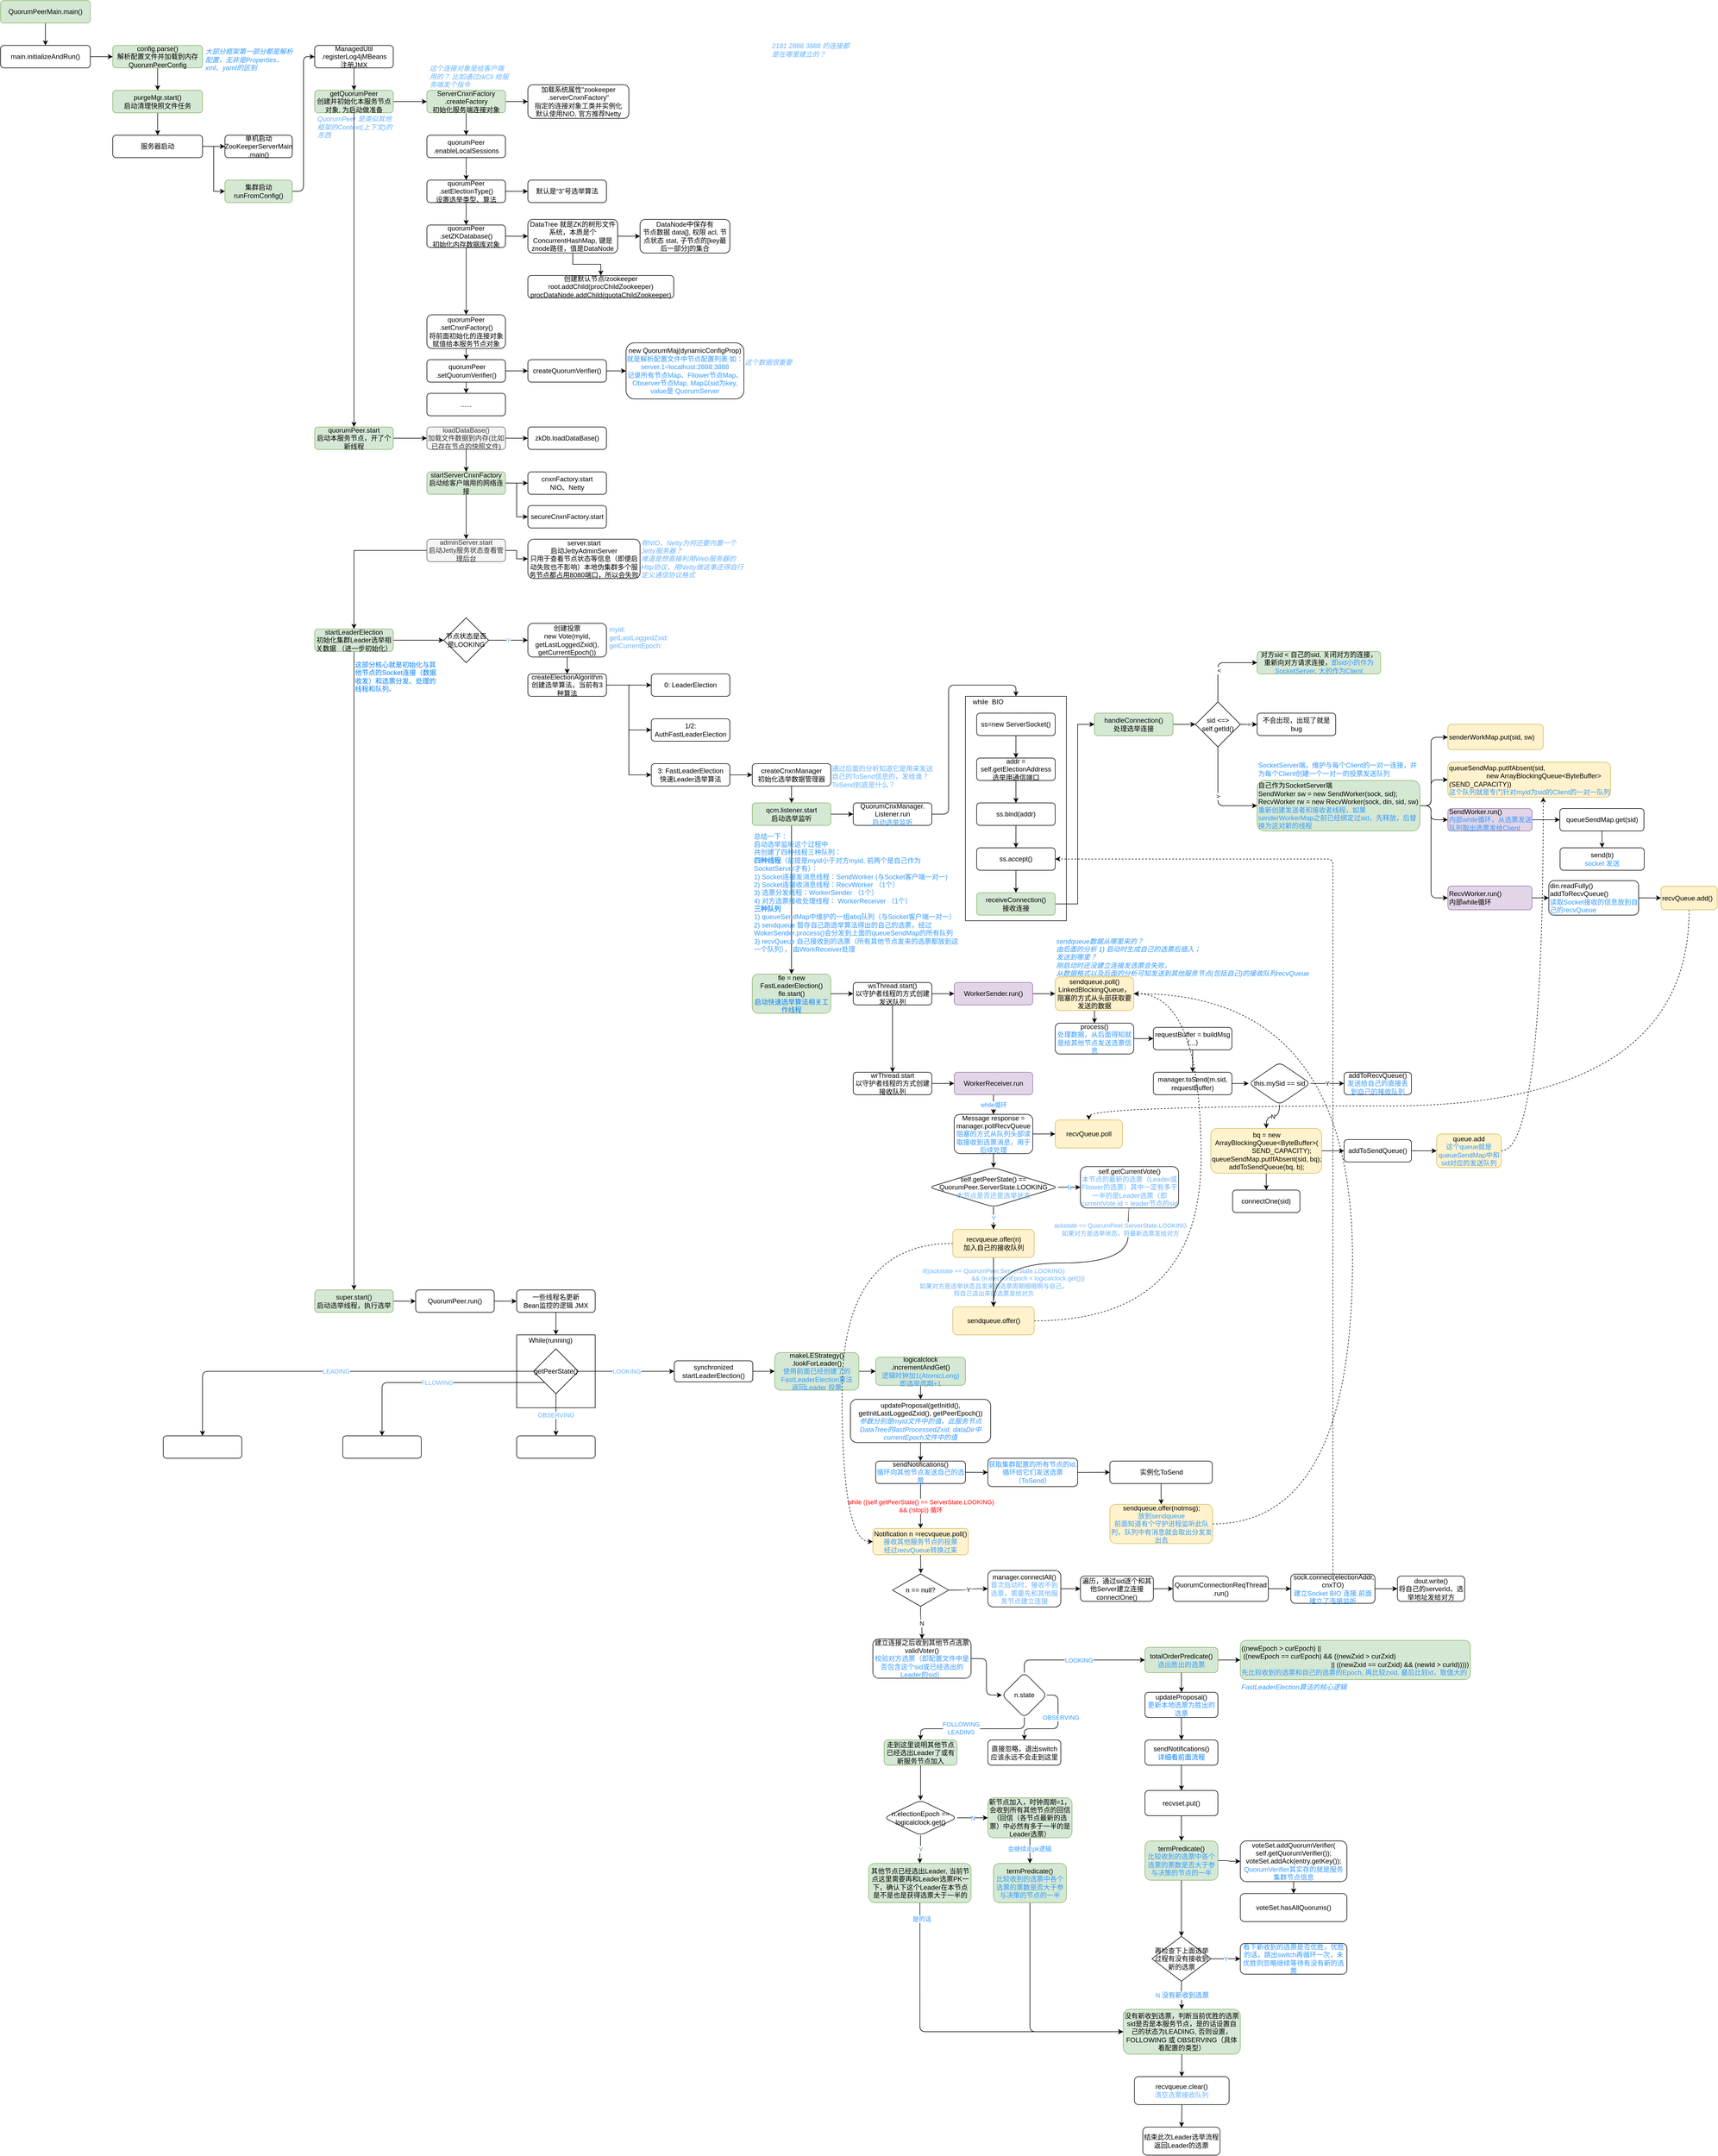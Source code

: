 <mxfile version="16.1.2" type="device"><diagram id="C5RBs43oDa-KdzZeNtuy" name="Page-1"><mxGraphModel dx="1220" dy="766" grid="1" gridSize="10" guides="1" tooltips="1" connect="1" arrows="1" fold="1" page="1" pageScale="1" pageWidth="827" pageHeight="1169" math="0" shadow="0"><root><mxCell id="WIyWlLk6GJQsqaUBKTNV-0"/><mxCell id="WIyWlLk6GJQsqaUBKTNV-1" parent="WIyWlLk6GJQsqaUBKTNV-0"/><mxCell id="BSU3bAykPnW8E_aXt9Vp-1" value="" style="edgeStyle=orthogonalEdgeStyle;rounded=0;orthogonalLoop=1;jettySize=auto;html=1;" parent="WIyWlLk6GJQsqaUBKTNV-1" source="WIyWlLk6GJQsqaUBKTNV-3" target="BSU3bAykPnW8E_aXt9Vp-0" edge="1"><mxGeometry relative="1" as="geometry"/></mxCell><mxCell id="WIyWlLk6GJQsqaUBKTNV-3" value="QuorumPeerMain.main()" style="rounded=1;whiteSpace=wrap;html=1;fontSize=12;glass=0;strokeWidth=1;shadow=0;labelBackgroundColor=none;fillColor=#d5e8d4;strokeColor=#82b366;" parent="WIyWlLk6GJQsqaUBKTNV-1" vertex="1"><mxGeometry x="40" y="40" width="160" height="40" as="geometry"/></mxCell><mxCell id="BSU3bAykPnW8E_aXt9Vp-3" value="" style="edgeStyle=orthogonalEdgeStyle;rounded=0;orthogonalLoop=1;jettySize=auto;html=1;" parent="WIyWlLk6GJQsqaUBKTNV-1" source="BSU3bAykPnW8E_aXt9Vp-0" target="BSU3bAykPnW8E_aXt9Vp-2" edge="1"><mxGeometry relative="1" as="geometry"/></mxCell><mxCell id="BSU3bAykPnW8E_aXt9Vp-0" value="main.initializeAndRun()" style="rounded=1;whiteSpace=wrap;html=1;fontSize=12;glass=0;strokeWidth=1;shadow=0;" parent="WIyWlLk6GJQsqaUBKTNV-1" vertex="1"><mxGeometry x="40" y="120" width="160" height="40" as="geometry"/></mxCell><mxCell id="BSU3bAykPnW8E_aXt9Vp-10" value="" style="edgeStyle=orthogonalEdgeStyle;rounded=0;orthogonalLoop=1;jettySize=auto;html=1;" parent="WIyWlLk6GJQsqaUBKTNV-1" source="BSU3bAykPnW8E_aXt9Vp-2" target="BSU3bAykPnW8E_aXt9Vp-9" edge="1"><mxGeometry relative="1" as="geometry"/></mxCell><mxCell id="BSU3bAykPnW8E_aXt9Vp-2" value="config.parse()&lt;br&gt;解析配置文件并加载到内存&lt;br&gt;QuorumPeerConfig" style="rounded=1;whiteSpace=wrap;html=1;fontSize=12;glass=0;strokeWidth=1;shadow=0;fillColor=#d5e8d4;strokeColor=#82b366;" parent="WIyWlLk6GJQsqaUBKTNV-1" vertex="1"><mxGeometry x="240" y="120" width="160" height="40" as="geometry"/></mxCell><mxCell id="BSU3bAykPnW8E_aXt9Vp-5" value="&lt;i&gt;&lt;br&gt;大部分框架第一部分都是解析配置，无非是Properties、xml、yaml的区别&lt;/i&gt;" style="text;html=1;strokeColor=none;fillColor=none;spacing=5;spacingTop=-20;whiteSpace=wrap;overflow=hidden;rounded=0;fontColor=#3399FF;" parent="WIyWlLk6GJQsqaUBKTNV-1" vertex="1"><mxGeometry x="400" y="120" width="171" height="50" as="geometry"/></mxCell><mxCell id="BSU3bAykPnW8E_aXt9Vp-12" value="" style="edgeStyle=orthogonalEdgeStyle;rounded=0;orthogonalLoop=1;jettySize=auto;html=1;" parent="WIyWlLk6GJQsqaUBKTNV-1" source="BSU3bAykPnW8E_aXt9Vp-9" target="BSU3bAykPnW8E_aXt9Vp-11" edge="1"><mxGeometry relative="1" as="geometry"/></mxCell><mxCell id="BSU3bAykPnW8E_aXt9Vp-9" value="purgeMgr.start()&lt;br&gt;启动清理快照文件任务" style="rounded=1;whiteSpace=wrap;html=1;fontSize=12;glass=0;strokeWidth=1;shadow=0;fillColor=#d5e8d4;strokeColor=#82b366;" parent="WIyWlLk6GJQsqaUBKTNV-1" vertex="1"><mxGeometry x="240" y="200" width="160" height="40" as="geometry"/></mxCell><mxCell id="BSU3bAykPnW8E_aXt9Vp-16" style="edgeStyle=orthogonalEdgeStyle;rounded=0;orthogonalLoop=1;jettySize=auto;html=1;exitX=1;exitY=0.5;exitDx=0;exitDy=0;entryX=0;entryY=0.5;entryDx=0;entryDy=0;" parent="WIyWlLk6GJQsqaUBKTNV-1" source="BSU3bAykPnW8E_aXt9Vp-11" target="BSU3bAykPnW8E_aXt9Vp-15" edge="1"><mxGeometry relative="1" as="geometry"/></mxCell><mxCell id="BSU3bAykPnW8E_aXt9Vp-17" style="edgeStyle=orthogonalEdgeStyle;rounded=0;orthogonalLoop=1;jettySize=auto;html=1;exitX=1;exitY=0.5;exitDx=0;exitDy=0;entryX=0;entryY=0.5;entryDx=0;entryDy=0;" parent="WIyWlLk6GJQsqaUBKTNV-1" source="BSU3bAykPnW8E_aXt9Vp-11" target="BSU3bAykPnW8E_aXt9Vp-13" edge="1"><mxGeometry relative="1" as="geometry"/></mxCell><mxCell id="BSU3bAykPnW8E_aXt9Vp-11" value="服务器启动" style="rounded=1;whiteSpace=wrap;html=1;fontSize=12;glass=0;strokeWidth=1;shadow=0;" parent="WIyWlLk6GJQsqaUBKTNV-1" vertex="1"><mxGeometry x="240" y="280" width="160" height="40" as="geometry"/></mxCell><mxCell id="HYgQoTaPNkq8qurIbNHJ-48" style="edgeStyle=orthogonalEdgeStyle;curved=0;rounded=1;sketch=0;orthogonalLoop=1;jettySize=auto;html=1;exitX=1;exitY=0.5;exitDx=0;exitDy=0;entryX=0;entryY=0.5;entryDx=0;entryDy=0;fontColor=#3399FF;" parent="WIyWlLk6GJQsqaUBKTNV-1" source="BSU3bAykPnW8E_aXt9Vp-13" target="BSU3bAykPnW8E_aXt9Vp-18" edge="1"><mxGeometry relative="1" as="geometry"/></mxCell><mxCell id="BSU3bAykPnW8E_aXt9Vp-13" value="集群启动&lt;br&gt;runFromConfig()" style="rounded=1;whiteSpace=wrap;html=1;fontSize=12;glass=0;strokeWidth=1;shadow=0;labelBackgroundColor=none;labelBorderColor=none;fillColor=#d5e8d4;strokeColor=#82b366;" parent="WIyWlLk6GJQsqaUBKTNV-1" vertex="1"><mxGeometry x="440" y="360" width="120" height="40" as="geometry"/></mxCell><mxCell id="BSU3bAykPnW8E_aXt9Vp-15" value="单机启动&lt;br&gt;ZooKeeperServerMain&lt;br&gt;.main()" style="rounded=1;whiteSpace=wrap;html=1;fontSize=12;glass=0;strokeWidth=1;shadow=0;" parent="WIyWlLk6GJQsqaUBKTNV-1" vertex="1"><mxGeometry x="440" y="280" width="120" height="40" as="geometry"/></mxCell><mxCell id="BSU3bAykPnW8E_aXt9Vp-28" value="" style="edgeStyle=orthogonalEdgeStyle;rounded=0;orthogonalLoop=1;jettySize=auto;html=1;" parent="WIyWlLk6GJQsqaUBKTNV-1" source="BSU3bAykPnW8E_aXt9Vp-18" target="BSU3bAykPnW8E_aXt9Vp-27" edge="1"><mxGeometry relative="1" as="geometry"/></mxCell><mxCell id="BSU3bAykPnW8E_aXt9Vp-18" value="&lt;div&gt;ManagedUtil&lt;/div&gt;&lt;div&gt;.registerLog4jMBeans&lt;br&gt;注册JMX&lt;/div&gt;" style="rounded=1;whiteSpace=wrap;html=1;fontSize=12;glass=0;strokeWidth=1;shadow=0;" parent="WIyWlLk6GJQsqaUBKTNV-1" vertex="1"><mxGeometry x="600" y="120" width="140" height="40" as="geometry"/></mxCell><mxCell id="BSU3bAykPnW8E_aXt9Vp-23" value="" style="edgeStyle=orthogonalEdgeStyle;rounded=0;orthogonalLoop=1;jettySize=auto;html=1;" parent="WIyWlLk6GJQsqaUBKTNV-1" source="BSU3bAykPnW8E_aXt9Vp-20" target="BSU3bAykPnW8E_aXt9Vp-22" edge="1"><mxGeometry relative="1" as="geometry"/></mxCell><mxCell id="BSU3bAykPnW8E_aXt9Vp-37" value="" style="edgeStyle=orthogonalEdgeStyle;rounded=0;orthogonalLoop=1;jettySize=auto;html=1;" parent="WIyWlLk6GJQsqaUBKTNV-1" source="BSU3bAykPnW8E_aXt9Vp-20" target="BSU3bAykPnW8E_aXt9Vp-36" edge="1"><mxGeometry relative="1" as="geometry"/></mxCell><mxCell id="BSU3bAykPnW8E_aXt9Vp-20" value="ServerCnxnFactory&lt;br&gt;.createFactory&lt;br&gt;初始化服务端连接对象&lt;br&gt;" style="rounded=1;whiteSpace=wrap;html=1;fontSize=12;glass=0;strokeWidth=1;shadow=0;fillColor=#d5e8d4;strokeColor=#82b366;" parent="WIyWlLk6GJQsqaUBKTNV-1" vertex="1"><mxGeometry x="800" y="200" width="140" height="40" as="geometry"/></mxCell><mxCell id="BSU3bAykPnW8E_aXt9Vp-22" value="加载系统属性&quot;zookeeper&lt;br&gt;.serverCnxnFactory&quot;&lt;br&gt;指定的连接对象工类并实例化&lt;br&gt;默认使用NIO, 官方推荐Netty" style="rounded=1;whiteSpace=wrap;html=1;fontSize=12;glass=0;strokeWidth=1;shadow=0;" parent="WIyWlLk6GJQsqaUBKTNV-1" vertex="1"><mxGeometry x="980" y="190" width="180" height="60" as="geometry"/></mxCell><mxCell id="BSU3bAykPnW8E_aXt9Vp-30" value="" style="edgeStyle=orthogonalEdgeStyle;rounded=0;orthogonalLoop=1;jettySize=auto;html=1;" parent="WIyWlLk6GJQsqaUBKTNV-1" source="BSU3bAykPnW8E_aXt9Vp-27" target="BSU3bAykPnW8E_aXt9Vp-29" edge="1"><mxGeometry relative="1" as="geometry"/></mxCell><mxCell id="BSU3bAykPnW8E_aXt9Vp-31" style="edgeStyle=orthogonalEdgeStyle;rounded=0;orthogonalLoop=1;jettySize=auto;html=1;exitX=1;exitY=0.5;exitDx=0;exitDy=0;entryX=0;entryY=0.5;entryDx=0;entryDy=0;" parent="WIyWlLk6GJQsqaUBKTNV-1" source="BSU3bAykPnW8E_aXt9Vp-27" target="BSU3bAykPnW8E_aXt9Vp-20" edge="1"><mxGeometry relative="1" as="geometry"/></mxCell><mxCell id="BSU3bAykPnW8E_aXt9Vp-27" value="&lt;div&gt;getQuorumPeer&lt;br&gt;创建并初始化本服务节点对象, 为启动做准备&lt;/div&gt;" style="rounded=1;whiteSpace=wrap;html=1;fontSize=12;glass=0;strokeWidth=1;shadow=0;fillColor=#d5e8d4;strokeColor=#82b366;" parent="WIyWlLk6GJQsqaUBKTNV-1" vertex="1"><mxGeometry x="600" y="200" width="140" height="40" as="geometry"/></mxCell><mxCell id="BSU3bAykPnW8E_aXt9Vp-56" value="" style="edgeStyle=orthogonalEdgeStyle;rounded=0;orthogonalLoop=1;jettySize=auto;html=1;" parent="WIyWlLk6GJQsqaUBKTNV-1" source="BSU3bAykPnW8E_aXt9Vp-29" target="BSU3bAykPnW8E_aXt9Vp-55" edge="1"><mxGeometry relative="1" as="geometry"/></mxCell><mxCell id="BSU3bAykPnW8E_aXt9Vp-29" value="&lt;div&gt;quorumPeer.start&lt;br&gt;启动本服务节点，开了个新线程&lt;/div&gt;" style="rounded=1;whiteSpace=wrap;html=1;fontSize=12;glass=0;strokeWidth=1;shadow=0;fillColor=#d5e8d4;strokeColor=#82b366;" parent="WIyWlLk6GJQsqaUBKTNV-1" vertex="1"><mxGeometry x="600" y="800" width="140" height="40" as="geometry"/></mxCell><mxCell id="BSU3bAykPnW8E_aXt9Vp-39" value="" style="edgeStyle=orthogonalEdgeStyle;rounded=0;orthogonalLoop=1;jettySize=auto;html=1;" parent="WIyWlLk6GJQsqaUBKTNV-1" source="BSU3bAykPnW8E_aXt9Vp-36" target="BSU3bAykPnW8E_aXt9Vp-38" edge="1"><mxGeometry relative="1" as="geometry"/></mxCell><mxCell id="BSU3bAykPnW8E_aXt9Vp-36" value="quorumPeer&lt;br&gt;.enableLocalSessions" style="rounded=1;whiteSpace=wrap;html=1;fontSize=12;glass=0;strokeWidth=1;shadow=0;" parent="WIyWlLk6GJQsqaUBKTNV-1" vertex="1"><mxGeometry x="800" y="280" width="140" height="40" as="geometry"/></mxCell><mxCell id="BSU3bAykPnW8E_aXt9Vp-41" value="" style="edgeStyle=orthogonalEdgeStyle;rounded=0;orthogonalLoop=1;jettySize=auto;html=1;" parent="WIyWlLk6GJQsqaUBKTNV-1" source="BSU3bAykPnW8E_aXt9Vp-38" target="BSU3bAykPnW8E_aXt9Vp-40" edge="1"><mxGeometry relative="1" as="geometry"/></mxCell><mxCell id="BSU3bAykPnW8E_aXt9Vp-48" value="" style="edgeStyle=orthogonalEdgeStyle;rounded=0;orthogonalLoop=1;jettySize=auto;html=1;" parent="WIyWlLk6GJQsqaUBKTNV-1" source="BSU3bAykPnW8E_aXt9Vp-38" target="BSU3bAykPnW8E_aXt9Vp-47" edge="1"><mxGeometry relative="1" as="geometry"/></mxCell><mxCell id="BSU3bAykPnW8E_aXt9Vp-38" value="quorumPeer&lt;br&gt;.setElectionType()&lt;br&gt;设置选举类型、算法" style="rounded=1;whiteSpace=wrap;html=1;fontSize=12;glass=0;strokeWidth=1;shadow=0;" parent="WIyWlLk6GJQsqaUBKTNV-1" vertex="1"><mxGeometry x="800" y="360" width="140" height="40" as="geometry"/></mxCell><mxCell id="BSU3bAykPnW8E_aXt9Vp-43" value="" style="edgeStyle=orthogonalEdgeStyle;rounded=0;orthogonalLoop=1;jettySize=auto;html=1;" parent="WIyWlLk6GJQsqaUBKTNV-1" source="BSU3bAykPnW8E_aXt9Vp-40" target="BSU3bAykPnW8E_aXt9Vp-42" edge="1"><mxGeometry relative="1" as="geometry"/></mxCell><mxCell id="BSU3bAykPnW8E_aXt9Vp-50" value="" style="edgeStyle=orthogonalEdgeStyle;rounded=0;orthogonalLoop=1;jettySize=auto;html=1;" parent="WIyWlLk6GJQsqaUBKTNV-1" source="BSU3bAykPnW8E_aXt9Vp-40" target="BSU3bAykPnW8E_aXt9Vp-49" edge="1"><mxGeometry relative="1" as="geometry"/></mxCell><mxCell id="BSU3bAykPnW8E_aXt9Vp-40" value="quorumPeer&lt;br&gt;.setZKDatabase()&lt;br&gt;初始化内存数据库对象" style="rounded=1;whiteSpace=wrap;html=1;fontSize=12;glass=0;strokeWidth=1;shadow=0;" parent="WIyWlLk6GJQsqaUBKTNV-1" vertex="1"><mxGeometry x="800" y="440" width="140" height="40" as="geometry"/></mxCell><mxCell id="BSU3bAykPnW8E_aXt9Vp-45" value="" style="edgeStyle=orthogonalEdgeStyle;rounded=0;orthogonalLoop=1;jettySize=auto;html=1;" parent="WIyWlLk6GJQsqaUBKTNV-1" source="BSU3bAykPnW8E_aXt9Vp-42" target="BSU3bAykPnW8E_aXt9Vp-44" edge="1"><mxGeometry relative="1" as="geometry"/></mxCell><mxCell id="BSU3bAykPnW8E_aXt9Vp-42" value="quorumPeer&lt;br&gt;.setCnxnFactory()&lt;br&gt;将前面初始化的连接对象赋值给本服务节点对象" style="rounded=1;whiteSpace=wrap;html=1;fontSize=12;glass=0;strokeWidth=1;shadow=0;" parent="WIyWlLk6GJQsqaUBKTNV-1" vertex="1"><mxGeometry x="800" y="600" width="140" height="60" as="geometry"/></mxCell><mxCell id="HQASrTty0upQwUyMAHtm-40" style="edgeStyle=orthogonalEdgeStyle;curved=0;rounded=1;sketch=0;orthogonalLoop=1;jettySize=auto;html=1;exitX=0.5;exitY=1;exitDx=0;exitDy=0;entryX=0.5;entryY=0;entryDx=0;entryDy=0;fontColor=#3399FF;strokeColor=#000000;fillColor=#F2CC8F;" edge="1" parent="WIyWlLk6GJQsqaUBKTNV-1" source="BSU3bAykPnW8E_aXt9Vp-44" target="HQASrTty0upQwUyMAHtm-39"><mxGeometry relative="1" as="geometry"/></mxCell><mxCell id="HQASrTty0upQwUyMAHtm-42" value="" style="edgeStyle=orthogonalEdgeStyle;curved=0;rounded=1;sketch=0;orthogonalLoop=1;jettySize=auto;html=1;fontColor=#3399FF;strokeColor=#000000;fillColor=#F2CC8F;" edge="1" parent="WIyWlLk6GJQsqaUBKTNV-1" source="BSU3bAykPnW8E_aXt9Vp-44" target="HQASrTty0upQwUyMAHtm-41"><mxGeometry relative="1" as="geometry"/></mxCell><mxCell id="BSU3bAykPnW8E_aXt9Vp-44" value="&amp;nbsp;quorumPeer&lt;br&gt;.setQuorumVerifier()" style="rounded=1;whiteSpace=wrap;html=1;fontSize=12;glass=0;strokeWidth=1;shadow=0;" parent="WIyWlLk6GJQsqaUBKTNV-1" vertex="1"><mxGeometry x="800" y="680" width="140" height="40" as="geometry"/></mxCell><mxCell id="BSU3bAykPnW8E_aXt9Vp-46" value="&lt;font color=&quot;#66b2ff&quot;&gt;&lt;br&gt;QuorumPeer 是类似其他框架的Context(上下文)的东西&lt;/font&gt;" style="text;html=1;strokeColor=none;fillColor=none;spacing=5;spacingTop=-20;whiteSpace=wrap;overflow=hidden;rounded=0;fontStyle=2;" parent="WIyWlLk6GJQsqaUBKTNV-1" vertex="1"><mxGeometry x="600" y="240" width="150" height="50" as="geometry"/></mxCell><mxCell id="BSU3bAykPnW8E_aXt9Vp-47" value="默认是“3”号选举算法" style="rounded=1;whiteSpace=wrap;html=1;fontSize=12;glass=0;strokeWidth=1;shadow=0;" parent="WIyWlLk6GJQsqaUBKTNV-1" vertex="1"><mxGeometry x="980" y="360" width="140" height="40" as="geometry"/></mxCell><mxCell id="BSU3bAykPnW8E_aXt9Vp-52" value="" style="edgeStyle=orthogonalEdgeStyle;rounded=0;orthogonalLoop=1;jettySize=auto;html=1;" parent="WIyWlLk6GJQsqaUBKTNV-1" source="BSU3bAykPnW8E_aXt9Vp-49" target="BSU3bAykPnW8E_aXt9Vp-51" edge="1"><mxGeometry relative="1" as="geometry"/></mxCell><mxCell id="BSU3bAykPnW8E_aXt9Vp-54" value="" style="edgeStyle=orthogonalEdgeStyle;rounded=0;orthogonalLoop=1;jettySize=auto;html=1;" parent="WIyWlLk6GJQsqaUBKTNV-1" source="BSU3bAykPnW8E_aXt9Vp-49" target="BSU3bAykPnW8E_aXt9Vp-53" edge="1"><mxGeometry relative="1" as="geometry"/></mxCell><mxCell id="BSU3bAykPnW8E_aXt9Vp-49" value="DataTree 就是ZK的树形文件系统，本质是个ConcurrentHashMap, 键是znode路径，值是DataNode" style="rounded=1;whiteSpace=wrap;html=1;fontSize=12;glass=0;strokeWidth=1;shadow=0;" parent="WIyWlLk6GJQsqaUBKTNV-1" vertex="1"><mxGeometry x="980" y="430" width="160" height="60" as="geometry"/></mxCell><mxCell id="BSU3bAykPnW8E_aXt9Vp-51" value="DataNode中保存有&lt;br&gt;节点数据 data[], 权限 acl, 节点状态 stat, 子节点的[key最后一部分]的集合" style="rounded=1;whiteSpace=wrap;html=1;fontSize=12;glass=0;strokeWidth=1;shadow=0;" parent="WIyWlLk6GJQsqaUBKTNV-1" vertex="1"><mxGeometry x="1180" y="430" width="160" height="60" as="geometry"/></mxCell><mxCell id="BSU3bAykPnW8E_aXt9Vp-53" value="创建默认节点/zookeeper&lt;br&gt;root.addChild(procChildZookeeper)&lt;br&gt;procDataNode.addChild(quotaChildZookeeper)" style="rounded=1;whiteSpace=wrap;html=1;fontSize=12;glass=0;strokeWidth=1;shadow=0;" parent="WIyWlLk6GJQsqaUBKTNV-1" vertex="1"><mxGeometry x="980" y="530" width="260" height="40" as="geometry"/></mxCell><mxCell id="YIWyQ19DhlUWftdmf9vn-1" value="" style="edgeStyle=orthogonalEdgeStyle;rounded=0;orthogonalLoop=1;jettySize=auto;html=1;" parent="WIyWlLk6GJQsqaUBKTNV-1" source="BSU3bAykPnW8E_aXt9Vp-55" target="YIWyQ19DhlUWftdmf9vn-0" edge="1"><mxGeometry relative="1" as="geometry"/></mxCell><mxCell id="YIWyQ19DhlUWftdmf9vn-3" value="" style="edgeStyle=orthogonalEdgeStyle;rounded=0;orthogonalLoop=1;jettySize=auto;html=1;" parent="WIyWlLk6GJQsqaUBKTNV-1" source="BSU3bAykPnW8E_aXt9Vp-55" target="YIWyQ19DhlUWftdmf9vn-2" edge="1"><mxGeometry relative="1" as="geometry"/></mxCell><mxCell id="BSU3bAykPnW8E_aXt9Vp-55" value="loadDataBase()&lt;br&gt;加载文件数据到内存(比如已存在节点的快照文件)" style="rounded=1;whiteSpace=wrap;html=1;fontSize=12;glass=0;strokeWidth=1;shadow=0;fillColor=#f5f5f5;fontColor=#333333;strokeColor=#666666;" parent="WIyWlLk6GJQsqaUBKTNV-1" vertex="1"><mxGeometry x="800" y="800" width="140" height="40" as="geometry"/></mxCell><mxCell id="YIWyQ19DhlUWftdmf9vn-0" value="zkDb.loadDataBase()" style="rounded=1;whiteSpace=wrap;html=1;fontSize=12;glass=0;strokeWidth=1;shadow=0;" parent="WIyWlLk6GJQsqaUBKTNV-1" vertex="1"><mxGeometry x="980" y="800" width="140" height="40" as="geometry"/></mxCell><mxCell id="YIWyQ19DhlUWftdmf9vn-5" value="" style="edgeStyle=orthogonalEdgeStyle;rounded=0;orthogonalLoop=1;jettySize=auto;html=1;" parent="WIyWlLk6GJQsqaUBKTNV-1" source="YIWyQ19DhlUWftdmf9vn-2" target="YIWyQ19DhlUWftdmf9vn-4" edge="1"><mxGeometry relative="1" as="geometry"/></mxCell><mxCell id="YIWyQ19DhlUWftdmf9vn-8" style="edgeStyle=orthogonalEdgeStyle;rounded=0;orthogonalLoop=1;jettySize=auto;html=1;exitX=1;exitY=0.5;exitDx=0;exitDy=0;entryX=0;entryY=0.5;entryDx=0;entryDy=0;" parent="WIyWlLk6GJQsqaUBKTNV-1" source="YIWyQ19DhlUWftdmf9vn-2" target="YIWyQ19DhlUWftdmf9vn-6" edge="1"><mxGeometry relative="1" as="geometry"/></mxCell><mxCell id="YIWyQ19DhlUWftdmf9vn-10" value="" style="edgeStyle=orthogonalEdgeStyle;rounded=0;orthogonalLoop=1;jettySize=auto;html=1;" parent="WIyWlLk6GJQsqaUBKTNV-1" source="YIWyQ19DhlUWftdmf9vn-2" target="YIWyQ19DhlUWftdmf9vn-9" edge="1"><mxGeometry relative="1" as="geometry"/></mxCell><mxCell id="YIWyQ19DhlUWftdmf9vn-2" value="startServerCnxnFactory&lt;br&gt;启动给客户端用的网络连接" style="rounded=1;whiteSpace=wrap;html=1;fontSize=12;glass=0;strokeWidth=1;shadow=0;fillColor=#d5e8d4;strokeColor=#82b366;" parent="WIyWlLk6GJQsqaUBKTNV-1" vertex="1"><mxGeometry x="800" y="880" width="140" height="40" as="geometry"/></mxCell><mxCell id="YIWyQ19DhlUWftdmf9vn-4" value="cnxnFactory.start&lt;br&gt;NIO、Netty" style="rounded=1;whiteSpace=wrap;html=1;fontSize=12;glass=0;strokeWidth=1;shadow=0;" parent="WIyWlLk6GJQsqaUBKTNV-1" vertex="1"><mxGeometry x="980" y="880" width="140" height="40" as="geometry"/></mxCell><mxCell id="YIWyQ19DhlUWftdmf9vn-6" value="secureCnxnFactory.start" style="rounded=1;whiteSpace=wrap;html=1;fontSize=12;glass=0;strokeWidth=1;shadow=0;" parent="WIyWlLk6GJQsqaUBKTNV-1" vertex="1"><mxGeometry x="980" y="940" width="140" height="40" as="geometry"/></mxCell><mxCell id="YIWyQ19DhlUWftdmf9vn-12" value="" style="edgeStyle=orthogonalEdgeStyle;rounded=0;orthogonalLoop=1;jettySize=auto;html=1;" parent="WIyWlLk6GJQsqaUBKTNV-1" source="YIWyQ19DhlUWftdmf9vn-9" target="YIWyQ19DhlUWftdmf9vn-11" edge="1"><mxGeometry relative="1" as="geometry"/></mxCell><mxCell id="YIWyQ19DhlUWftdmf9vn-15" value="" style="edgeStyle=orthogonalEdgeStyle;rounded=0;orthogonalLoop=1;jettySize=auto;html=1;" parent="WIyWlLk6GJQsqaUBKTNV-1" source="YIWyQ19DhlUWftdmf9vn-9" target="YIWyQ19DhlUWftdmf9vn-14" edge="1"><mxGeometry relative="1" as="geometry"/></mxCell><mxCell id="YIWyQ19DhlUWftdmf9vn-9" value="adminServer.start&lt;br&gt;启动Jetty服务状态查看管理后台" style="rounded=1;whiteSpace=wrap;html=1;fontSize=12;glass=0;strokeWidth=1;shadow=0;fillColor=#f5f5f5;fontColor=#333333;strokeColor=#666666;" parent="WIyWlLk6GJQsqaUBKTNV-1" vertex="1"><mxGeometry x="800" y="1000" width="140" height="40" as="geometry"/></mxCell><mxCell id="YIWyQ19DhlUWftdmf9vn-11" value="server.start&lt;br&gt;启动JettyAdminServer&lt;br&gt;只用于查看节点状态等信息（即便启动失败也不影响）本地伪集群多个服务节点都占用8080端口，所以会失败" style="rounded=1;whiteSpace=wrap;html=1;fontSize=12;glass=0;strokeWidth=1;shadow=0;" parent="WIyWlLk6GJQsqaUBKTNV-1" vertex="1"><mxGeometry x="980" y="1000" width="200" height="70" as="geometry"/></mxCell><mxCell id="YIWyQ19DhlUWftdmf9vn-13" value="&lt;i&gt;有NIO、Netty为何还要内置一个Jetty服务器？&lt;br&gt;难道是想直接利用Web服务器的Http协议，用Netty做这事还得自行定义通信协议格式&lt;br&gt;&lt;/i&gt;" style="text;html=1;strokeColor=none;fillColor=none;align=left;verticalAlign=middle;whiteSpace=wrap;rounded=0;fontColor=#66B2FF;" parent="WIyWlLk6GJQsqaUBKTNV-1" vertex="1"><mxGeometry x="1180" y="1000" width="190" height="70" as="geometry"/></mxCell><mxCell id="YIWyQ19DhlUWftdmf9vn-17" value="" style="edgeStyle=orthogonalEdgeStyle;rounded=0;orthogonalLoop=1;jettySize=auto;html=1;" parent="WIyWlLk6GJQsqaUBKTNV-1" source="YIWyQ19DhlUWftdmf9vn-14" target="YIWyQ19DhlUWftdmf9vn-18" edge="1"><mxGeometry relative="1" as="geometry"><mxPoint x="980" y="1340" as="targetPoint"/></mxGeometry></mxCell><mxCell id="HYgQoTaPNkq8qurIbNHJ-55" style="edgeStyle=orthogonalEdgeStyle;curved=0;rounded=1;sketch=0;orthogonalLoop=1;jettySize=auto;html=1;exitX=0.5;exitY=1;exitDx=0;exitDy=0;entryX=0.5;entryY=0;entryDx=0;entryDy=0;fontColor=#66B2FF;" parent="WIyWlLk6GJQsqaUBKTNV-1" source="YIWyQ19DhlUWftdmf9vn-14" target="4jaQo0_5DHG05ctAzZ6u-69" edge="1"><mxGeometry relative="1" as="geometry"/></mxCell><mxCell id="YIWyQ19DhlUWftdmf9vn-14" value="startLeaderElection&lt;br&gt;初始化集群Leader选举相关数据 （进一步初始化）" style="rounded=1;whiteSpace=wrap;html=1;fontSize=12;glass=0;strokeWidth=1;shadow=0;fillColor=#d5e8d4;strokeColor=#82b366;" parent="WIyWlLk6GJQsqaUBKTNV-1" vertex="1"><mxGeometry x="600" y="1160" width="140" height="40" as="geometry"/></mxCell><mxCell id="HYgQoTaPNkq8qurIbNHJ-50" value="Y" style="edgeStyle=orthogonalEdgeStyle;curved=0;rounded=1;sketch=0;orthogonalLoop=1;jettySize=auto;html=1;exitX=1;exitY=0.5;exitDx=0;exitDy=0;fontColor=#66B2FF;" parent="WIyWlLk6GJQsqaUBKTNV-1" source="YIWyQ19DhlUWftdmf9vn-18" target="YIWyQ19DhlUWftdmf9vn-21" edge="1"><mxGeometry relative="1" as="geometry"/></mxCell><mxCell id="YIWyQ19DhlUWftdmf9vn-18" value="&lt;span style=&quot;color: rgb(0 , 0 , 0)&quot;&gt;节点状态是否是LOOKING&lt;/span&gt;" style="rhombus;whiteSpace=wrap;html=1;" parent="WIyWlLk6GJQsqaUBKTNV-1" vertex="1"><mxGeometry x="830" y="1140" width="80" height="80" as="geometry"/></mxCell><mxCell id="4jaQo0_5DHG05ctAzZ6u-1" value="" style="edgeStyle=orthogonalEdgeStyle;rounded=0;orthogonalLoop=1;jettySize=auto;html=1;" parent="WIyWlLk6GJQsqaUBKTNV-1" source="YIWyQ19DhlUWftdmf9vn-21" target="4jaQo0_5DHG05ctAzZ6u-0" edge="1"><mxGeometry relative="1" as="geometry"/></mxCell><mxCell id="YIWyQ19DhlUWftdmf9vn-21" value="创建投票&lt;br&gt;new Vote(myid, getLastLoggedZxid(), getCurrentEpoch())" style="rounded=1;whiteSpace=wrap;html=1;fontSize=12;glass=0;strokeWidth=1;shadow=0;" parent="WIyWlLk6GJQsqaUBKTNV-1" vertex="1"><mxGeometry x="980" y="1150" width="140" height="60" as="geometry"/></mxCell><mxCell id="YIWyQ19DhlUWftdmf9vn-23" value="&lt;br&gt;myid:&lt;br&gt;getLastLoggedZxid:&lt;br&gt;getCurrentEpoch:" style="text;html=1;strokeColor=none;fillColor=none;spacing=5;spacingTop=-20;whiteSpace=wrap;overflow=hidden;rounded=0;fontColor=#66B2FF;" parent="WIyWlLk6GJQsqaUBKTNV-1" vertex="1"><mxGeometry x="1120" y="1150" width="170" height="60" as="geometry"/></mxCell><mxCell id="4jaQo0_5DHG05ctAzZ6u-3" value="" style="edgeStyle=orthogonalEdgeStyle;rounded=0;orthogonalLoop=1;jettySize=auto;html=1;" parent="WIyWlLk6GJQsqaUBKTNV-1" source="4jaQo0_5DHG05ctAzZ6u-0" target="4jaQo0_5DHG05ctAzZ6u-2" edge="1"><mxGeometry relative="1" as="geometry"/></mxCell><mxCell id="4jaQo0_5DHG05ctAzZ6u-9" style="edgeStyle=orthogonalEdgeStyle;rounded=0;orthogonalLoop=1;jettySize=auto;html=1;exitX=1;exitY=0.5;exitDx=0;exitDy=0;entryX=0;entryY=0.5;entryDx=0;entryDy=0;" parent="WIyWlLk6GJQsqaUBKTNV-1" source="4jaQo0_5DHG05ctAzZ6u-0" target="4jaQo0_5DHG05ctAzZ6u-4" edge="1"><mxGeometry relative="1" as="geometry"/></mxCell><mxCell id="4jaQo0_5DHG05ctAzZ6u-10" style="edgeStyle=orthogonalEdgeStyle;rounded=0;orthogonalLoop=1;jettySize=auto;html=1;exitX=1;exitY=0.5;exitDx=0;exitDy=0;entryX=0;entryY=0.5;entryDx=0;entryDy=0;" parent="WIyWlLk6GJQsqaUBKTNV-1" source="4jaQo0_5DHG05ctAzZ6u-0" target="4jaQo0_5DHG05ctAzZ6u-6" edge="1"><mxGeometry relative="1" as="geometry"/></mxCell><mxCell id="4jaQo0_5DHG05ctAzZ6u-0" value="createElectionAlgorithm&lt;br&gt;创建选举算法，当前有3种算法" style="rounded=1;whiteSpace=wrap;html=1;fontSize=12;glass=0;strokeWidth=1;shadow=0;" parent="WIyWlLk6GJQsqaUBKTNV-1" vertex="1"><mxGeometry x="980" y="1240" width="140" height="40" as="geometry"/></mxCell><mxCell id="4jaQo0_5DHG05ctAzZ6u-2" value="0: LeaderElection" style="rounded=1;whiteSpace=wrap;html=1;fontSize=12;glass=0;strokeWidth=1;shadow=0;" parent="WIyWlLk6GJQsqaUBKTNV-1" vertex="1"><mxGeometry x="1200" y="1240" width="140" height="40" as="geometry"/></mxCell><mxCell id="4jaQo0_5DHG05ctAzZ6u-4" value="1/2: AuthFastLeaderElection" style="rounded=1;whiteSpace=wrap;html=1;fontSize=12;glass=0;strokeWidth=1;shadow=0;" parent="WIyWlLk6GJQsqaUBKTNV-1" vertex="1"><mxGeometry x="1200" y="1320" width="140" height="40" as="geometry"/></mxCell><mxCell id="4jaQo0_5DHG05ctAzZ6u-12" value="" style="edgeStyle=orthogonalEdgeStyle;rounded=0;orthogonalLoop=1;jettySize=auto;html=1;" parent="WIyWlLk6GJQsqaUBKTNV-1" source="4jaQo0_5DHG05ctAzZ6u-6" target="4jaQo0_5DHG05ctAzZ6u-11" edge="1"><mxGeometry relative="1" as="geometry"/></mxCell><mxCell id="4jaQo0_5DHG05ctAzZ6u-6" value="3: FastLeaderElection&lt;br&gt;快速Leader选举算法" style="rounded=1;whiteSpace=wrap;html=1;fontSize=12;glass=0;strokeWidth=1;shadow=0;" parent="WIyWlLk6GJQsqaUBKTNV-1" vertex="1"><mxGeometry x="1200" y="1400" width="140" height="40" as="geometry"/></mxCell><mxCell id="4jaQo0_5DHG05ctAzZ6u-14" value="" style="edgeStyle=orthogonalEdgeStyle;rounded=0;orthogonalLoop=1;jettySize=auto;html=1;entryX=0.5;entryY=0;entryDx=0;entryDy=0;" parent="WIyWlLk6GJQsqaUBKTNV-1" source="4jaQo0_5DHG05ctAzZ6u-11" target="4jaQo0_5DHG05ctAzZ6u-15" edge="1"><mxGeometry relative="1" as="geometry"><mxPoint x="1450" y="1760" as="targetPoint"/></mxGeometry></mxCell><mxCell id="4jaQo0_5DHG05ctAzZ6u-11" value="createCnxnManager&lt;br&gt;初始化选举数据管理器" style="rounded=1;whiteSpace=wrap;html=1;fontSize=12;glass=0;strokeWidth=1;shadow=0;" parent="WIyWlLk6GJQsqaUBKTNV-1" vertex="1"><mxGeometry x="1380" y="1400" width="140" height="40" as="geometry"/></mxCell><mxCell id="4jaQo0_5DHG05ctAzZ6u-18" value="" style="edgeStyle=orthogonalEdgeStyle;rounded=0;orthogonalLoop=1;jettySize=auto;html=1;" parent="WIyWlLk6GJQsqaUBKTNV-1" source="4jaQo0_5DHG05ctAzZ6u-15" target="4jaQo0_5DHG05ctAzZ6u-17" edge="1"><mxGeometry relative="1" as="geometry"/></mxCell><mxCell id="4jaQo0_5DHG05ctAzZ6u-28" value="" style="edgeStyle=orthogonalEdgeStyle;rounded=0;orthogonalLoop=1;jettySize=auto;html=1;" parent="WIyWlLk6GJQsqaUBKTNV-1" source="4jaQo0_5DHG05ctAzZ6u-15" target="4jaQo0_5DHG05ctAzZ6u-27" edge="1"><mxGeometry relative="1" as="geometry"/></mxCell><mxCell id="4jaQo0_5DHG05ctAzZ6u-15" value="qcm.listener.start&lt;br&gt;启动选举监听" style="rounded=1;whiteSpace=wrap;html=1;fontSize=12;glass=0;strokeWidth=1;shadow=0;fillColor=#d5e8d4;strokeColor=#82b366;" parent="WIyWlLk6GJQsqaUBKTNV-1" vertex="1"><mxGeometry x="1380" y="1470" width="140" height="40" as="geometry"/></mxCell><mxCell id="4jaQo0_5DHG05ctAzZ6u-17" value="fle = new FastLeaderElection()&lt;br&gt;fle.start()&lt;br&gt;&lt;font color=&quot;#007fff&quot;&gt;启动快速选举算法相关工作线程&lt;/font&gt;" style="rounded=1;whiteSpace=wrap;html=1;fontSize=12;glass=0;strokeWidth=1;shadow=0;fillColor=#d5e8d4;strokeColor=#82b366;" parent="WIyWlLk6GJQsqaUBKTNV-1" vertex="1"><mxGeometry x="1380" y="1775" width="140" height="70" as="geometry"/></mxCell><mxCell id="4jaQo0_5DHG05ctAzZ6u-22" value="" style="edgeStyle=orthogonalEdgeStyle;rounded=0;orthogonalLoop=1;jettySize=auto;html=1;exitX=1;exitY=0.5;exitDx=0;exitDy=0;" parent="WIyWlLk6GJQsqaUBKTNV-1" source="4jaQo0_5DHG05ctAzZ6u-17" target="4jaQo0_5DHG05ctAzZ6u-21" edge="1"><mxGeometry relative="1" as="geometry"><mxPoint x="1520" y="1740.067" as="sourcePoint"/></mxGeometry></mxCell><mxCell id="4jaQo0_5DHG05ctAzZ6u-24" value="" style="edgeStyle=orthogonalEdgeStyle;rounded=0;orthogonalLoop=1;jettySize=auto;html=1;" parent="WIyWlLk6GJQsqaUBKTNV-1" source="4jaQo0_5DHG05ctAzZ6u-21" target="4jaQo0_5DHG05ctAzZ6u-23" edge="1"><mxGeometry relative="1" as="geometry"/></mxCell><mxCell id="4jaQo0_5DHG05ctAzZ6u-26" value="" style="edgeStyle=orthogonalEdgeStyle;rounded=0;orthogonalLoop=1;jettySize=auto;html=1;" parent="WIyWlLk6GJQsqaUBKTNV-1" source="4jaQo0_5DHG05ctAzZ6u-21" target="4jaQo0_5DHG05ctAzZ6u-25" edge="1"><mxGeometry relative="1" as="geometry"/></mxCell><mxCell id="4jaQo0_5DHG05ctAzZ6u-21" value="wsThread.start()&lt;br&gt;以守护者线程的方式创建&lt;br&gt;发送队列" style="rounded=1;whiteSpace=wrap;html=1;fontSize=12;glass=0;strokeWidth=1;shadow=0;" parent="WIyWlLk6GJQsqaUBKTNV-1" vertex="1"><mxGeometry x="1560" y="1790" width="140" height="40" as="geometry"/></mxCell><mxCell id="4jaQo0_5DHG05ctAzZ6u-56" value="" style="edgeStyle=orthogonalEdgeStyle;rounded=0;orthogonalLoop=1;jettySize=auto;html=1;" parent="WIyWlLk6GJQsqaUBKTNV-1" source="4jaQo0_5DHG05ctAzZ6u-23" target="4jaQo0_5DHG05ctAzZ6u-55" edge="1"><mxGeometry relative="1" as="geometry"/></mxCell><mxCell id="4jaQo0_5DHG05ctAzZ6u-23" value="wrThread.start&lt;br&gt;以守护者线程的方式创建&lt;br&gt;接收队列" style="rounded=1;whiteSpace=wrap;html=1;fontSize=12;glass=0;strokeWidth=1;shadow=0;" parent="WIyWlLk6GJQsqaUBKTNV-1" vertex="1"><mxGeometry x="1560" y="1950" width="140" height="40" as="geometry"/></mxCell><mxCell id="4jaQo0_5DHG05ctAzZ6u-46" value="" style="edgeStyle=orthogonalEdgeStyle;rounded=0;orthogonalLoop=1;jettySize=auto;html=1;" parent="WIyWlLk6GJQsqaUBKTNV-1" source="4jaQo0_5DHG05ctAzZ6u-25" target="4jaQo0_5DHG05ctAzZ6u-45" edge="1"><mxGeometry relative="1" as="geometry"/></mxCell><mxCell id="4jaQo0_5DHG05ctAzZ6u-25" value="WorkerSender.run()" style="rounded=1;whiteSpace=wrap;html=1;fontSize=12;glass=0;strokeWidth=1;shadow=0;fillColor=#e1d5e7;strokeColor=#9673a6;" parent="WIyWlLk6GJQsqaUBKTNV-1" vertex="1"><mxGeometry x="1740" y="1790" width="140" height="40" as="geometry"/></mxCell><mxCell id="HYgQoTaPNkq8qurIbNHJ-51" style="edgeStyle=orthogonalEdgeStyle;curved=0;rounded=1;sketch=0;orthogonalLoop=1;jettySize=auto;html=1;exitX=1;exitY=0.5;exitDx=0;exitDy=0;entryX=0.5;entryY=0;entryDx=0;entryDy=0;fontColor=#66B2FF;" parent="WIyWlLk6GJQsqaUBKTNV-1" source="4jaQo0_5DHG05ctAzZ6u-27" target="4jaQo0_5DHG05ctAzZ6u-40" edge="1"><mxGeometry relative="1" as="geometry"/></mxCell><mxCell id="4jaQo0_5DHG05ctAzZ6u-27" value="QuorumCnxManager.&lt;br&gt;Listener.run&lt;br&gt;&lt;font color=&quot;#3399ff&quot;&gt;启动选举监听&lt;/font&gt;" style="rounded=1;whiteSpace=wrap;html=1;fontSize=12;glass=0;strokeWidth=1;shadow=0;" parent="WIyWlLk6GJQsqaUBKTNV-1" vertex="1"><mxGeometry x="1560" y="1470" width="140" height="40" as="geometry"/></mxCell><mxCell id="4jaQo0_5DHG05ctAzZ6u-32" value="" style="edgeStyle=orthogonalEdgeStyle;rounded=0;orthogonalLoop=1;jettySize=auto;html=1;" parent="WIyWlLk6GJQsqaUBKTNV-1" source="4jaQo0_5DHG05ctAzZ6u-29" target="4jaQo0_5DHG05ctAzZ6u-31" edge="1"><mxGeometry relative="1" as="geometry"/></mxCell><mxCell id="4jaQo0_5DHG05ctAzZ6u-29" value="ss=new ServerSocket()" style="rounded=1;whiteSpace=wrap;html=1;fontSize=12;glass=0;strokeWidth=1;shadow=0;" parent="WIyWlLk6GJQsqaUBKTNV-1" vertex="1"><mxGeometry x="1780" y="1310" width="140" height="40" as="geometry"/></mxCell><mxCell id="4jaQo0_5DHG05ctAzZ6u-34" value="" style="edgeStyle=orthogonalEdgeStyle;rounded=0;orthogonalLoop=1;jettySize=auto;html=1;" parent="WIyWlLk6GJQsqaUBKTNV-1" source="4jaQo0_5DHG05ctAzZ6u-31" target="4jaQo0_5DHG05ctAzZ6u-33" edge="1"><mxGeometry relative="1" as="geometry"/></mxCell><mxCell id="4jaQo0_5DHG05ctAzZ6u-31" value="addr = self.getElectionAddress&lt;br&gt;选举用通信端口" style="rounded=1;whiteSpace=wrap;html=1;fontSize=12;glass=0;strokeWidth=1;shadow=0;" parent="WIyWlLk6GJQsqaUBKTNV-1" vertex="1"><mxGeometry x="1780" y="1390" width="140" height="40" as="geometry"/></mxCell><mxCell id="4jaQo0_5DHG05ctAzZ6u-36" value="" style="edgeStyle=orthogonalEdgeStyle;rounded=0;orthogonalLoop=1;jettySize=auto;html=1;" parent="WIyWlLk6GJQsqaUBKTNV-1" source="4jaQo0_5DHG05ctAzZ6u-33" target="4jaQo0_5DHG05ctAzZ6u-35" edge="1"><mxGeometry relative="1" as="geometry"/></mxCell><mxCell id="4jaQo0_5DHG05ctAzZ6u-33" value="ss.bind(addr)" style="rounded=1;whiteSpace=wrap;html=1;fontSize=12;glass=0;strokeWidth=1;shadow=0;" parent="WIyWlLk6GJQsqaUBKTNV-1" vertex="1"><mxGeometry x="1780" y="1470" width="140" height="40" as="geometry"/></mxCell><mxCell id="4jaQo0_5DHG05ctAzZ6u-39" value="" style="edgeStyle=orthogonalEdgeStyle;rounded=0;orthogonalLoop=1;jettySize=auto;html=1;" parent="WIyWlLk6GJQsqaUBKTNV-1" source="4jaQo0_5DHG05ctAzZ6u-35" target="4jaQo0_5DHG05ctAzZ6u-38" edge="1"><mxGeometry relative="1" as="geometry"/></mxCell><mxCell id="4jaQo0_5DHG05ctAzZ6u-35" value="ss.accept()" style="rounded=1;whiteSpace=wrap;html=1;fontSize=12;glass=0;strokeWidth=1;shadow=0;" parent="WIyWlLk6GJQsqaUBKTNV-1" vertex="1"><mxGeometry x="1780" y="1550" width="140" height="40" as="geometry"/></mxCell><mxCell id="4jaQo0_5DHG05ctAzZ6u-44" value="" style="edgeStyle=orthogonalEdgeStyle;rounded=0;orthogonalLoop=1;jettySize=auto;html=1;" parent="WIyWlLk6GJQsqaUBKTNV-1" source="4jaQo0_5DHG05ctAzZ6u-38" target="4jaQo0_5DHG05ctAzZ6u-43" edge="1"><mxGeometry relative="1" as="geometry"><Array as="points"><mxPoint x="1960" y="1650"/><mxPoint x="1960" y="1330"/></Array></mxGeometry></mxCell><mxCell id="4jaQo0_5DHG05ctAzZ6u-38" value="receiveConnection()&lt;br&gt;接收连接" style="rounded=1;whiteSpace=wrap;html=1;fontSize=12;glass=0;strokeWidth=1;shadow=0;fillColor=#d5e8d4;strokeColor=#82b366;" parent="WIyWlLk6GJQsqaUBKTNV-1" vertex="1"><mxGeometry x="1780" y="1630" width="140" height="40" as="geometry"/></mxCell><mxCell id="4jaQo0_5DHG05ctAzZ6u-40" value="" style="swimlane;startSize=0;" parent="WIyWlLk6GJQsqaUBKTNV-1" vertex="1"><mxGeometry x="1760" y="1280" width="180" height="400" as="geometry"><mxRectangle x="1720" y="1810" width="50" height="40" as="alternateBounds"/></mxGeometry></mxCell><mxCell id="4jaQo0_5DHG05ctAzZ6u-42" value="while&amp;nbsp; BIO" style="text;html=1;align=center;verticalAlign=middle;resizable=0;points=[];autosize=1;strokeColor=none;fillColor=none;" parent="4jaQo0_5DHG05ctAzZ6u-40" vertex="1"><mxGeometry x="5" width="70" height="20" as="geometry"/></mxCell><mxCell id="HYgQoTaPNkq8qurIbNHJ-65" value="" style="edgeStyle=orthogonalEdgeStyle;curved=0;rounded=1;sketch=0;orthogonalLoop=1;jettySize=auto;html=1;fontColor=#3399FF;entryX=0;entryY=0.5;entryDx=0;entryDy=0;" parent="WIyWlLk6GJQsqaUBKTNV-1" source="4jaQo0_5DHG05ctAzZ6u-43" target="HYgQoTaPNkq8qurIbNHJ-66" edge="1"><mxGeometry relative="1" as="geometry"><mxPoint x="2160" y="1330.067" as="targetPoint"/></mxGeometry></mxCell><mxCell id="4jaQo0_5DHG05ctAzZ6u-43" value="handleConnection()&lt;br&gt;处理选举连接" style="rounded=1;whiteSpace=wrap;html=1;fontSize=12;glass=0;strokeWidth=1;shadow=0;fillColor=#d5e8d4;strokeColor=#82b366;" parent="WIyWlLk6GJQsqaUBKTNV-1" vertex="1"><mxGeometry x="1990" y="1310" width="140" height="40" as="geometry"/></mxCell><mxCell id="4jaQo0_5DHG05ctAzZ6u-48" value="" style="edgeStyle=orthogonalEdgeStyle;rounded=0;orthogonalLoop=1;jettySize=auto;html=1;" parent="WIyWlLk6GJQsqaUBKTNV-1" source="4jaQo0_5DHG05ctAzZ6u-45" target="4jaQo0_5DHG05ctAzZ6u-47" edge="1"><mxGeometry relative="1" as="geometry"/></mxCell><mxCell id="4jaQo0_5DHG05ctAzZ6u-45" value="sendqueue.poll()&lt;br&gt;LinkedBlockingQueue，阻塞的方式从头部获取要发送的数据" style="rounded=1;whiteSpace=wrap;html=1;fontSize=12;glass=0;strokeWidth=1;shadow=0;fillColor=#fff2cc;strokeColor=#d6b656;" parent="WIyWlLk6GJQsqaUBKTNV-1" vertex="1"><mxGeometry x="1920" y="1780" width="140" height="60" as="geometry"/></mxCell><mxCell id="4jaQo0_5DHG05ctAzZ6u-51" value="" style="edgeStyle=orthogonalEdgeStyle;rounded=0;orthogonalLoop=1;jettySize=auto;html=1;" parent="WIyWlLk6GJQsqaUBKTNV-1" source="4jaQo0_5DHG05ctAzZ6u-47" target="4jaQo0_5DHG05ctAzZ6u-50" edge="1"><mxGeometry relative="1" as="geometry"/></mxCell><mxCell id="4jaQo0_5DHG05ctAzZ6u-47" value="process()&lt;br&gt;&lt;font color=&quot;#3399ff&quot;&gt;处理数据，从后面得知就是给其他节点发送选票信息&lt;/font&gt;" style="rounded=1;whiteSpace=wrap;html=1;fontSize=12;glass=0;strokeWidth=1;shadow=0;" parent="WIyWlLk6GJQsqaUBKTNV-1" vertex="1"><mxGeometry x="1920" y="1862.5" width="140" height="55" as="geometry"/></mxCell><mxCell id="4jaQo0_5DHG05ctAzZ6u-49" value="&lt;i&gt;&lt;font color=&quot;#3399ff&quot;&gt;sendqueue数据从哪里来的？&lt;br&gt;由后面的分析 1) 启动时生成自己的选票后插入；&lt;br&gt;发送到哪里？&lt;br&gt;刚启动时还没建立连接发选票会失败，&lt;br&gt;从数据格式以及后面的分析可知发送到其他服务节点(包括自己)的接收队列recvQueue&lt;/font&gt;&lt;/i&gt;" style="text;html=1;strokeColor=none;fillColor=none;align=left;verticalAlign=middle;whiteSpace=wrap;rounded=0;" parent="WIyWlLk6GJQsqaUBKTNV-1" vertex="1"><mxGeometry x="1920" y="1710" width="460" height="70" as="geometry"/></mxCell><mxCell id="4jaQo0_5DHG05ctAzZ6u-53" value="" style="edgeStyle=orthogonalEdgeStyle;rounded=0;orthogonalLoop=1;jettySize=auto;html=1;" parent="WIyWlLk6GJQsqaUBKTNV-1" source="4jaQo0_5DHG05ctAzZ6u-50" target="4jaQo0_5DHG05ctAzZ6u-52" edge="1"><mxGeometry relative="1" as="geometry"/></mxCell><mxCell id="4jaQo0_5DHG05ctAzZ6u-50" value="requestBuffer = buildMsg（...）" style="rounded=1;whiteSpace=wrap;html=1;fontSize=12;glass=0;strokeWidth=1;shadow=0;" parent="WIyWlLk6GJQsqaUBKTNV-1" vertex="1"><mxGeometry x="2095" y="1870" width="140" height="40" as="geometry"/></mxCell><mxCell id="FuRjbiNGFY9pXwf5l8iq-16" style="edgeStyle=orthogonalEdgeStyle;curved=1;rounded=1;orthogonalLoop=1;jettySize=auto;html=1;dashed=1;fontColor=#3399FF;exitX=1;exitY=0.5;exitDx=0;exitDy=0;" parent="WIyWlLk6GJQsqaUBKTNV-1" source="HQASrTty0upQwUyMAHtm-12" target="HYgQoTaPNkq8qurIbNHJ-78" edge="1"><mxGeometry relative="1" as="geometry"><Array as="points"><mxPoint x="2790" y="2090"/></Array><mxPoint x="2630" y="1910" as="sourcePoint"/></mxGeometry></mxCell><mxCell id="HQASrTty0upQwUyMAHtm-1" value="" style="edgeStyle=orthogonalEdgeStyle;rounded=0;orthogonalLoop=1;jettySize=auto;html=1;" edge="1" parent="WIyWlLk6GJQsqaUBKTNV-1" source="4jaQo0_5DHG05ctAzZ6u-52" target="HQASrTty0upQwUyMAHtm-0"><mxGeometry relative="1" as="geometry"/></mxCell><mxCell id="4jaQo0_5DHG05ctAzZ6u-52" value="manager.toSend(m.sid, requestBuffer)" style="rounded=1;whiteSpace=wrap;html=1;fontSize=12;glass=0;strokeWidth=1;shadow=0;" parent="WIyWlLk6GJQsqaUBKTNV-1" vertex="1"><mxGeometry x="2095" y="1950" width="140" height="40" as="geometry"/></mxCell><mxCell id="4jaQo0_5DHG05ctAzZ6u-54" value="通过后面的分析知道它是用来发送自己的ToSend信息的，发给谁？ ToSend到底是什么？" style="text;html=1;strokeColor=none;fillColor=none;align=left;verticalAlign=middle;whiteSpace=wrap;rounded=0;fontColor=#66B2FF;" parent="WIyWlLk6GJQsqaUBKTNV-1" vertex="1"><mxGeometry x="1520" y="1400" width="190" height="45" as="geometry"/></mxCell><mxCell id="4jaQo0_5DHG05ctAzZ6u-65" style="edgeStyle=orthogonalEdgeStyle;orthogonalLoop=1;jettySize=auto;html=1;exitX=0.5;exitY=1;exitDx=0;exitDy=0;entryX=0.5;entryY=0;entryDx=0;entryDy=0;rounded=1;" parent="WIyWlLk6GJQsqaUBKTNV-1" source="4jaQo0_5DHG05ctAzZ6u-55" target="HQASrTty0upQwUyMAHtm-14" edge="1"><mxGeometry relative="1" as="geometry"><mxPoint x="1920" y="2012.5" as="targetPoint"/></mxGeometry></mxCell><mxCell id="HQASrTty0upQwUyMAHtm-15" value="while循环" style="edgeLabel;html=1;align=center;verticalAlign=middle;resizable=0;points=[];fontColor=#3399FF;" vertex="1" connectable="0" parent="4jaQo0_5DHG05ctAzZ6u-65"><mxGeometry x="0.224" y="-4" relative="1" as="geometry"><mxPoint x="4" y="-4" as="offset"/></mxGeometry></mxCell><mxCell id="4jaQo0_5DHG05ctAzZ6u-55" value="WorkerReceiver.run" style="rounded=1;whiteSpace=wrap;html=1;fontSize=12;glass=0;strokeWidth=1;shadow=0;fillColor=#e1d5e7;strokeColor=#9673a6;" parent="WIyWlLk6GJQsqaUBKTNV-1" vertex="1"><mxGeometry x="1740" y="1950" width="140" height="40" as="geometry"/></mxCell><mxCell id="4jaQo0_5DHG05ctAzZ6u-72" value="" style="edgeStyle=orthogonalEdgeStyle;rounded=0;orthogonalLoop=1;jettySize=auto;html=1;" parent="WIyWlLk6GJQsqaUBKTNV-1" source="4jaQo0_5DHG05ctAzZ6u-69" target="4jaQo0_5DHG05ctAzZ6u-71" edge="1"><mxGeometry relative="1" as="geometry"/></mxCell><mxCell id="4jaQo0_5DHG05ctAzZ6u-69" value="super.start()&lt;br&gt;启动选举线程，执行选举" style="rounded=1;whiteSpace=wrap;html=1;fontSize=12;glass=0;strokeWidth=1;shadow=0;fillColor=#d5e8d4;strokeColor=#82b366;" parent="WIyWlLk6GJQsqaUBKTNV-1" vertex="1"><mxGeometry x="600" y="2338" width="140" height="40" as="geometry"/></mxCell><mxCell id="4jaQo0_5DHG05ctAzZ6u-74" value="" style="edgeStyle=orthogonalEdgeStyle;rounded=0;orthogonalLoop=1;jettySize=auto;html=1;" parent="WIyWlLk6GJQsqaUBKTNV-1" source="4jaQo0_5DHG05ctAzZ6u-71" target="4jaQo0_5DHG05ctAzZ6u-73" edge="1"><mxGeometry relative="1" as="geometry"/></mxCell><mxCell id="4jaQo0_5DHG05ctAzZ6u-71" value="QuorumPeer.run()" style="rounded=1;whiteSpace=wrap;html=1;fontSize=12;glass=0;strokeWidth=1;shadow=0;" parent="WIyWlLk6GJQsqaUBKTNV-1" vertex="1"><mxGeometry x="780" y="2338" width="140" height="40" as="geometry"/></mxCell><mxCell id="4jaQo0_5DHG05ctAzZ6u-78" style="edgeStyle=orthogonalEdgeStyle;rounded=0;orthogonalLoop=1;jettySize=auto;html=1;exitX=0.5;exitY=1;exitDx=0;exitDy=0;entryX=0.5;entryY=0;entryDx=0;entryDy=0;" parent="WIyWlLk6GJQsqaUBKTNV-1" source="4jaQo0_5DHG05ctAzZ6u-73" target="4jaQo0_5DHG05ctAzZ6u-77" edge="1"><mxGeometry relative="1" as="geometry"/></mxCell><mxCell id="4jaQo0_5DHG05ctAzZ6u-73" value="一些线程名更新&lt;br&gt;Bean监控的逻辑 JMX" style="rounded=1;whiteSpace=wrap;html=1;fontSize=12;glass=0;strokeWidth=1;shadow=0;" parent="WIyWlLk6GJQsqaUBKTNV-1" vertex="1"><mxGeometry x="960" y="2338" width="140" height="40" as="geometry"/></mxCell><mxCell id="4jaQo0_5DHG05ctAzZ6u-77" value="" style="swimlane;startSize=0;" parent="WIyWlLk6GJQsqaUBKTNV-1" vertex="1"><mxGeometry x="960" y="2418" width="140" height="130" as="geometry"/></mxCell><mxCell id="4jaQo0_5DHG05ctAzZ6u-79" value="While(running)" style="text;html=1;align=center;verticalAlign=middle;resizable=0;points=[];autosize=1;strokeColor=none;fillColor=none;" parent="4jaQo0_5DHG05ctAzZ6u-77" vertex="1"><mxGeometry x="15" width="90" height="20" as="geometry"/></mxCell><mxCell id="4jaQo0_5DHG05ctAzZ6u-80" value="getPeerState()" style="rhombus;whiteSpace=wrap;html=1;" parent="4jaQo0_5DHG05ctAzZ6u-77" vertex="1"><mxGeometry x="30" y="25" width="80" height="80" as="geometry"/></mxCell><mxCell id="HYgQoTaPNkq8qurIbNHJ-15" value="" style="edgeStyle=orthogonalEdgeStyle;curved=1;rounded=0;orthogonalLoop=1;jettySize=auto;html=1;" parent="WIyWlLk6GJQsqaUBKTNV-1" source="HYgQoTaPNkq8qurIbNHJ-2" target="HYgQoTaPNkq8qurIbNHJ-14" edge="1"><mxGeometry relative="1" as="geometry"/></mxCell><mxCell id="HYgQoTaPNkq8qurIbNHJ-2" value="synchronized startLeaderElection()" style="rounded=1;whiteSpace=wrap;html=1;fontSize=12;glass=0;strokeWidth=1;shadow=0;" parent="WIyWlLk6GJQsqaUBKTNV-1" vertex="1"><mxGeometry x="1241" y="2464.25" width="140" height="37.5" as="geometry"/></mxCell><mxCell id="HYgQoTaPNkq8qurIbNHJ-3" value="LOOKING" style="edgeStyle=orthogonalEdgeStyle;rounded=0;orthogonalLoop=1;jettySize=auto;html=1;exitX=1;exitY=0.5;exitDx=0;exitDy=0;entryX=0;entryY=0.5;entryDx=0;entryDy=0;fontColor=#66B2FF;" parent="WIyWlLk6GJQsqaUBKTNV-1" source="4jaQo0_5DHG05ctAzZ6u-80" target="HYgQoTaPNkq8qurIbNHJ-2" edge="1"><mxGeometry relative="1" as="geometry"/></mxCell><mxCell id="HYgQoTaPNkq8qurIbNHJ-5" value="" style="rounded=1;whiteSpace=wrap;html=1;fontSize=12;glass=0;strokeWidth=1;shadow=0;" parent="WIyWlLk6GJQsqaUBKTNV-1" vertex="1"><mxGeometry x="960" y="2598" width="140" height="40" as="geometry"/></mxCell><mxCell id="HYgQoTaPNkq8qurIbNHJ-7" value="" style="rounded=1;whiteSpace=wrap;html=1;fontSize=12;glass=0;strokeWidth=1;shadow=0;" parent="WIyWlLk6GJQsqaUBKTNV-1" vertex="1"><mxGeometry x="650" y="2598" width="140" height="40" as="geometry"/></mxCell><mxCell id="HYgQoTaPNkq8qurIbNHJ-9" value="" style="rounded=1;whiteSpace=wrap;html=1;fontSize=12;glass=0;strokeWidth=1;shadow=0;" parent="WIyWlLk6GJQsqaUBKTNV-1" vertex="1"><mxGeometry x="330" y="2598" width="140" height="40" as="geometry"/></mxCell><mxCell id="HYgQoTaPNkq8qurIbNHJ-62" style="edgeStyle=orthogonalEdgeStyle;curved=0;rounded=1;sketch=0;orthogonalLoop=1;jettySize=auto;html=1;exitX=1;exitY=0.5;exitDx=0;exitDy=0;entryX=0;entryY=0.5;entryDx=0;entryDy=0;fontColor=#66B2FF;" parent="WIyWlLk6GJQsqaUBKTNV-1" source="HYgQoTaPNkq8qurIbNHJ-14" target="HYgQoTaPNkq8qurIbNHJ-16" edge="1"><mxGeometry relative="1" as="geometry"/></mxCell><mxCell id="HYgQoTaPNkq8qurIbNHJ-14" value="makeLEStrategy()&lt;br&gt;.lookForLeader()&lt;br&gt;&lt;font color=&quot;#3399ff&quot;&gt;使用前面已经创建了的FastLeaderElection算法&lt;br&gt;返回Leader 投票&lt;br&gt;&lt;/font&gt;" style="rounded=1;whiteSpace=wrap;html=1;fontSize=12;glass=0;strokeWidth=1;shadow=0;fillColor=#d5e8d4;strokeColor=#82b366;" parent="WIyWlLk6GJQsqaUBKTNV-1" vertex="1"><mxGeometry x="1420" y="2449.5" width="150" height="67" as="geometry"/></mxCell><mxCell id="HYgQoTaPNkq8qurIbNHJ-19" value="" style="edgeStyle=orthogonalEdgeStyle;curved=1;rounded=0;orthogonalLoop=1;jettySize=auto;html=1;" parent="WIyWlLk6GJQsqaUBKTNV-1" source="HYgQoTaPNkq8qurIbNHJ-16" target="HYgQoTaPNkq8qurIbNHJ-18" edge="1"><mxGeometry relative="1" as="geometry"/></mxCell><mxCell id="HYgQoTaPNkq8qurIbNHJ-16" value="logicalclock&lt;br&gt;.incrementAndGet()&lt;br&gt;&lt;font color=&quot;#3399ff&quot;&gt;逻辑时钟加1(AtomicLong)&lt;br&gt;即选举周期+1&lt;/font&gt;" style="rounded=1;whiteSpace=wrap;html=1;fontSize=12;glass=0;strokeWidth=1;shadow=0;fillColor=#d5e8d4;strokeColor=#82b366;" parent="WIyWlLk6GJQsqaUBKTNV-1" vertex="1"><mxGeometry x="1600" y="2458" width="160" height="50" as="geometry"/></mxCell><mxCell id="HYgQoTaPNkq8qurIbNHJ-21" value="" style="edgeStyle=orthogonalEdgeStyle;curved=1;rounded=0;orthogonalLoop=1;jettySize=auto;html=1;" parent="WIyWlLk6GJQsqaUBKTNV-1" source="HYgQoTaPNkq8qurIbNHJ-18" target="HYgQoTaPNkq8qurIbNHJ-20" edge="1"><mxGeometry relative="1" as="geometry"/></mxCell><mxCell id="HYgQoTaPNkq8qurIbNHJ-18" value="updateProposal(getInitId(), getInitLastLoggedZxid(), getPeerEpoch())&lt;br&gt;&lt;i&gt;&lt;font color=&quot;#3399ff&quot;&gt;参数分别是myid文件中的值，此服务节点DataTree的lastProcessedZxid, dataDir中currentEpoch文件中的值&lt;/font&gt;&lt;/i&gt;" style="rounded=1;whiteSpace=wrap;html=1;fontSize=12;glass=0;strokeWidth=1;shadow=0;" parent="WIyWlLk6GJQsqaUBKTNV-1" vertex="1"><mxGeometry x="1555" y="2533" width="250" height="77" as="geometry"/></mxCell><mxCell id="HYgQoTaPNkq8qurIbNHJ-23" value="" style="edgeStyle=orthogonalEdgeStyle;curved=1;rounded=0;orthogonalLoop=1;jettySize=auto;html=1;" parent="WIyWlLk6GJQsqaUBKTNV-1" source="HYgQoTaPNkq8qurIbNHJ-20" target="HYgQoTaPNkq8qurIbNHJ-22" edge="1"><mxGeometry relative="1" as="geometry"/></mxCell><mxCell id="HYgQoTaPNkq8qurIbNHJ-31" value="&lt;div&gt;&lt;font color=&quot;#ff0000&quot;&gt;while ((self.getPeerState() == ServerState.LOOKING) &lt;br&gt;&amp;amp;&amp;amp; (!stop)) 循环&lt;/font&gt;&lt;/div&gt;" style="edgeStyle=orthogonalEdgeStyle;curved=1;rounded=0;orthogonalLoop=1;jettySize=auto;html=1;" parent="WIyWlLk6GJQsqaUBKTNV-1" source="HYgQoTaPNkq8qurIbNHJ-20" target="HYgQoTaPNkq8qurIbNHJ-30" edge="1"><mxGeometry relative="1" as="geometry"/></mxCell><mxCell id="HYgQoTaPNkq8qurIbNHJ-20" value="sendNotifications()&lt;br&gt;&lt;font color=&quot;#3399ff&quot;&gt;循环向其他节点发送自己的选票&lt;/font&gt;" style="rounded=1;whiteSpace=wrap;html=1;fontSize=12;glass=0;strokeWidth=1;shadow=0;" parent="WIyWlLk6GJQsqaUBKTNV-1" vertex="1"><mxGeometry x="1600" y="2643" width="160" height="40" as="geometry"/></mxCell><mxCell id="HYgQoTaPNkq8qurIbNHJ-25" value="" style="edgeStyle=orthogonalEdgeStyle;curved=1;rounded=0;orthogonalLoop=1;jettySize=auto;html=1;" parent="WIyWlLk6GJQsqaUBKTNV-1" source="HYgQoTaPNkq8qurIbNHJ-22" target="HYgQoTaPNkq8qurIbNHJ-24" edge="1"><mxGeometry relative="1" as="geometry"/></mxCell><mxCell id="HYgQoTaPNkq8qurIbNHJ-22" value="&lt;div&gt;&lt;/div&gt;&lt;font color=&quot;#3399ff&quot;&gt;获取集群配置的所有节点的Id,循环给它们发送选票 （ToSend）&lt;/font&gt;" style="rounded=1;whiteSpace=wrap;html=1;fontSize=12;glass=0;strokeWidth=1;shadow=0;" parent="WIyWlLk6GJQsqaUBKTNV-1" vertex="1"><mxGeometry x="1800" y="2638" width="160" height="50.5" as="geometry"/></mxCell><mxCell id="HYgQoTaPNkq8qurIbNHJ-27" value="" style="edgeStyle=orthogonalEdgeStyle;curved=1;rounded=0;orthogonalLoop=1;jettySize=auto;html=1;" parent="WIyWlLk6GJQsqaUBKTNV-1" source="HYgQoTaPNkq8qurIbNHJ-24" target="HYgQoTaPNkq8qurIbNHJ-26" edge="1"><mxGeometry relative="1" as="geometry"/></mxCell><mxCell id="HYgQoTaPNkq8qurIbNHJ-24" value="实例化ToSend" style="rounded=1;whiteSpace=wrap;html=1;fontSize=12;glass=0;strokeWidth=1;shadow=0;" parent="WIyWlLk6GJQsqaUBKTNV-1" vertex="1"><mxGeometry x="2017.5" y="2643" width="182.5" height="40" as="geometry"/></mxCell><mxCell id="HYgQoTaPNkq8qurIbNHJ-29" style="edgeStyle=orthogonalEdgeStyle;curved=1;rounded=0;orthogonalLoop=1;jettySize=auto;html=1;exitX=1;exitY=0.5;exitDx=0;exitDy=0;entryX=1;entryY=0.5;entryDx=0;entryDy=0;dashed=1;" parent="WIyWlLk6GJQsqaUBKTNV-1" source="HYgQoTaPNkq8qurIbNHJ-26" target="4jaQo0_5DHG05ctAzZ6u-45" edge="1"><mxGeometry relative="1" as="geometry"><Array as="points"><mxPoint x="2450" y="2755"/><mxPoint x="2450" y="1810"/></Array></mxGeometry></mxCell><mxCell id="HYgQoTaPNkq8qurIbNHJ-26" value="sendqueue.offer(notmsg);&lt;br&gt;&lt;font color=&quot;#3399ff&quot;&gt;放到sendqueue&lt;br&gt;前面知道有个守护进程监听此队列，队列中有消息就会取出分发发出去&lt;/font&gt;" style="rounded=1;whiteSpace=wrap;html=1;fontSize=12;glass=0;strokeWidth=1;shadow=0;fillColor=#fff2cc;strokeColor=#d6b656;" parent="WIyWlLk6GJQsqaUBKTNV-1" vertex="1"><mxGeometry x="2017.5" y="2720" width="183" height="70" as="geometry"/></mxCell><mxCell id="HYgQoTaPNkq8qurIbNHJ-36" style="edgeStyle=orthogonalEdgeStyle;curved=1;rounded=0;orthogonalLoop=1;jettySize=auto;html=1;exitX=0.5;exitY=1;exitDx=0;exitDy=0;entryX=0.505;entryY=0.003;entryDx=0;entryDy=0;entryPerimeter=0;" parent="WIyWlLk6GJQsqaUBKTNV-1" source="HYgQoTaPNkq8qurIbNHJ-30" target="HYgQoTaPNkq8qurIbNHJ-35" edge="1"><mxGeometry relative="1" as="geometry"/></mxCell><mxCell id="HYgQoTaPNkq8qurIbNHJ-30" value="Notification n =recvqueue.poll()&lt;br&gt;&lt;font color=&quot;#3399ff&quot;&gt;接收其他服务节点的投票&lt;br&gt;经过recvQueue转换过来&lt;br&gt;&lt;/font&gt;" style="rounded=1;whiteSpace=wrap;html=1;fontSize=12;glass=0;strokeWidth=1;shadow=0;fillColor=#fff2cc;strokeColor=#d6b656;" parent="WIyWlLk6GJQsqaUBKTNV-1" vertex="1"><mxGeometry x="1595" y="2763" width="170" height="47" as="geometry"/></mxCell><mxCell id="HQASrTty0upQwUyMAHtm-21" value="" style="edgeStyle=orthogonalEdgeStyle;rounded=1;orthogonalLoop=1;jettySize=auto;html=1;fontColor=#3399FF;strokeColor=#000000;" edge="1" parent="WIyWlLk6GJQsqaUBKTNV-1" source="HYgQoTaPNkq8qurIbNHJ-34" target="HQASrTty0upQwUyMAHtm-20"><mxGeometry relative="1" as="geometry"/></mxCell><mxCell id="HYgQoTaPNkq8qurIbNHJ-34" value="建立连接之后收到其他节点选票&lt;br&gt;validVoter()&lt;br&gt;&lt;font color=&quot;#3399ff&quot;&gt;校验对方选票（即配置文件中是否包含这个sid或已经选出的Leader的sid）&lt;/font&gt;" style="rounded=1;whiteSpace=wrap;html=1;fontSize=12;glass=0;strokeWidth=1;shadow=0;" parent="WIyWlLk6GJQsqaUBKTNV-1" vertex="1"><mxGeometry x="1595" y="2960" width="175" height="70" as="geometry"/></mxCell><mxCell id="HYgQoTaPNkq8qurIbNHJ-38" value="Y" style="edgeStyle=orthogonalEdgeStyle;curved=1;rounded=0;orthogonalLoop=1;jettySize=auto;html=1;" parent="WIyWlLk6GJQsqaUBKTNV-1" source="HYgQoTaPNkq8qurIbNHJ-35" target="HYgQoTaPNkq8qurIbNHJ-37" edge="1"><mxGeometry relative="1" as="geometry"/></mxCell><mxCell id="HYgQoTaPNkq8qurIbNHJ-47" value="N" style="edgeStyle=orthogonalEdgeStyle;curved=1;rounded=0;orthogonalLoop=1;jettySize=auto;html=1;" parent="WIyWlLk6GJQsqaUBKTNV-1" source="HYgQoTaPNkq8qurIbNHJ-35" target="HYgQoTaPNkq8qurIbNHJ-34" edge="1"><mxGeometry relative="1" as="geometry"/></mxCell><mxCell id="HYgQoTaPNkq8qurIbNHJ-35" value="n == null?" style="html=1;whiteSpace=wrap;aspect=fixed;shape=isoRectangle;" parent="WIyWlLk6GJQsqaUBKTNV-1" vertex="1"><mxGeometry x="1630" y="2843" width="100" height="60" as="geometry"/></mxCell><mxCell id="HYgQoTaPNkq8qurIbNHJ-40" value="" style="edgeStyle=orthogonalEdgeStyle;curved=1;rounded=0;orthogonalLoop=1;jettySize=auto;html=1;" parent="WIyWlLk6GJQsqaUBKTNV-1" source="HYgQoTaPNkq8qurIbNHJ-37" target="HYgQoTaPNkq8qurIbNHJ-39" edge="1"><mxGeometry relative="1" as="geometry"/></mxCell><mxCell id="HYgQoTaPNkq8qurIbNHJ-37" value="manager.connectAll()&lt;br&gt;&lt;font color=&quot;#66b2ff&quot;&gt;首次启动时，接收不到选票，需要先和其他服务节点建立连接&lt;/font&gt;" style="rounded=1;whiteSpace=wrap;html=1;" parent="WIyWlLk6GJQsqaUBKTNV-1" vertex="1"><mxGeometry x="1800" y="2838" width="130" height="65" as="geometry"/></mxCell><mxCell id="HYgQoTaPNkq8qurIbNHJ-42" value="" style="edgeStyle=orthogonalEdgeStyle;curved=1;rounded=0;orthogonalLoop=1;jettySize=auto;html=1;" parent="WIyWlLk6GJQsqaUBKTNV-1" source="HYgQoTaPNkq8qurIbNHJ-39" target="HYgQoTaPNkq8qurIbNHJ-41" edge="1"><mxGeometry relative="1" as="geometry"/></mxCell><mxCell id="HYgQoTaPNkq8qurIbNHJ-39" value="遍历，通过sid逐个和其他Server建立连接&lt;br&gt;connectOne()" style="rounded=1;whiteSpace=wrap;html=1;" parent="WIyWlLk6GJQsqaUBKTNV-1" vertex="1"><mxGeometry x="1965" y="2848" width="130" height="45" as="geometry"/></mxCell><mxCell id="HYgQoTaPNkq8qurIbNHJ-44" value="" style="edgeStyle=orthogonalEdgeStyle;curved=1;rounded=0;orthogonalLoop=1;jettySize=auto;html=1;" parent="WIyWlLk6GJQsqaUBKTNV-1" source="HYgQoTaPNkq8qurIbNHJ-41" target="HYgQoTaPNkq8qurIbNHJ-43" edge="1"><mxGeometry relative="1" as="geometry"/></mxCell><mxCell id="HYgQoTaPNkq8qurIbNHJ-41" value="QuorumConnectionReqThread&lt;br&gt;.run()" style="rounded=1;whiteSpace=wrap;html=1;" parent="WIyWlLk6GJQsqaUBKTNV-1" vertex="1"><mxGeometry x="2130" y="2848" width="170" height="45" as="geometry"/></mxCell><mxCell id="HYgQoTaPNkq8qurIbNHJ-46" value="" style="edgeStyle=orthogonalEdgeStyle;curved=1;rounded=0;orthogonalLoop=1;jettySize=auto;html=1;" parent="WIyWlLk6GJQsqaUBKTNV-1" source="HYgQoTaPNkq8qurIbNHJ-43" target="HYgQoTaPNkq8qurIbNHJ-45" edge="1"><mxGeometry relative="1" as="geometry"/></mxCell><mxCell id="HQASrTty0upQwUyMAHtm-9" style="edgeStyle=orthogonalEdgeStyle;rounded=1;orthogonalLoop=1;jettySize=auto;html=1;exitX=0.5;exitY=0;exitDx=0;exitDy=0;entryX=1;entryY=0.5;entryDx=0;entryDy=0;dashed=1;" edge="1" parent="WIyWlLk6GJQsqaUBKTNV-1" source="HYgQoTaPNkq8qurIbNHJ-43" target="4jaQo0_5DHG05ctAzZ6u-35"><mxGeometry relative="1" as="geometry"/></mxCell><mxCell id="HYgQoTaPNkq8qurIbNHJ-43" value="&amp;nbsp;sock.connect(electionAddr, cnxTO)&lt;br&gt;&lt;font color=&quot;#3399ff&quot;&gt;建立Socket BIO 连接,前面建立了连接监听&lt;/font&gt;" style="rounded=1;whiteSpace=wrap;html=1;" parent="WIyWlLk6GJQsqaUBKTNV-1" vertex="1"><mxGeometry x="2340" y="2844.5" width="150" height="52" as="geometry"/></mxCell><mxCell id="HYgQoTaPNkq8qurIbNHJ-45" value="dout.write()&lt;br&gt;将自己的serverId、选举地址发给对方" style="rounded=1;whiteSpace=wrap;html=1;" parent="WIyWlLk6GJQsqaUBKTNV-1" vertex="1"><mxGeometry x="2530" y="2848" width="120" height="45" as="geometry"/></mxCell><mxCell id="HYgQoTaPNkq8qurIbNHJ-49" value="&lt;font color=&quot;#66b2ff&quot;&gt;&lt;br&gt;这个连接对象是给客户端用的？ 比如通过zkCli 给服务端发个指令&lt;/font&gt;" style="text;html=1;strokeColor=none;fillColor=none;spacing=5;spacingTop=-20;whiteSpace=wrap;overflow=hidden;rounded=0;fontStyle=2;" parent="WIyWlLk6GJQsqaUBKTNV-1" vertex="1"><mxGeometry x="800" y="150" width="150" height="50" as="geometry"/></mxCell><mxCell id="HYgQoTaPNkq8qurIbNHJ-52" value="&lt;br&gt;2181 2888 3888 的连接都是在哪里建立的？" style="text;html=1;strokeColor=none;fillColor=none;spacing=5;spacingTop=-20;whiteSpace=wrap;overflow=hidden;rounded=0;fontStyle=2;fontColor=#66B2FF;" parent="WIyWlLk6GJQsqaUBKTNV-1" vertex="1"><mxGeometry x="1410" y="110" width="150" height="50" as="geometry"/></mxCell><mxCell id="HYgQoTaPNkq8qurIbNHJ-57" value="FLLOWING" style="edgeStyle=orthogonalEdgeStyle;curved=0;rounded=1;sketch=0;orthogonalLoop=1;jettySize=auto;html=1;exitX=0;exitY=1;exitDx=0;exitDy=0;entryX=0.5;entryY=0;entryDx=0;entryDy=0;fontColor=#66B2FF;" parent="WIyWlLk6GJQsqaUBKTNV-1" source="4jaQo0_5DHG05ctAzZ6u-80" target="HYgQoTaPNkq8qurIbNHJ-7" edge="1"><mxGeometry relative="1" as="geometry"/></mxCell><mxCell id="HYgQoTaPNkq8qurIbNHJ-59" value="LEADING" style="edgeStyle=orthogonalEdgeStyle;curved=0;rounded=1;sketch=0;orthogonalLoop=1;jettySize=auto;html=1;exitX=0;exitY=0.5;exitDx=0;exitDy=0;entryX=0.5;entryY=0;entryDx=0;entryDy=0;fontColor=#66B2FF;" parent="WIyWlLk6GJQsqaUBKTNV-1" source="4jaQo0_5DHG05ctAzZ6u-80" target="HYgQoTaPNkq8qurIbNHJ-9" edge="1"><mxGeometry relative="1" as="geometry"/></mxCell><mxCell id="HYgQoTaPNkq8qurIbNHJ-61" value="OBSERVING" style="edgeStyle=orthogonalEdgeStyle;curved=0;rounded=1;sketch=0;orthogonalLoop=1;jettySize=auto;html=1;exitX=0.5;exitY=1;exitDx=0;exitDy=0;entryX=0.5;entryY=0;entryDx=0;entryDy=0;fontColor=#66B2FF;" parent="WIyWlLk6GJQsqaUBKTNV-1" source="4jaQo0_5DHG05ctAzZ6u-80" target="HYgQoTaPNkq8qurIbNHJ-5" edge="1"><mxGeometry relative="1" as="geometry"/></mxCell><mxCell id="HYgQoTaPNkq8qurIbNHJ-67" style="edgeStyle=orthogonalEdgeStyle;curved=0;rounded=1;sketch=0;orthogonalLoop=1;jettySize=auto;html=1;exitX=0.5;exitY=0;exitDx=0;exitDy=0;fontColor=#000000;entryX=0;entryY=0.5;entryDx=0;entryDy=0;" parent="WIyWlLk6GJQsqaUBKTNV-1" source="HYgQoTaPNkq8qurIbNHJ-66" target="HYgQoTaPNkq8qurIbNHJ-68" edge="1"><mxGeometry relative="1" as="geometry"><mxPoint x="2210.667" y="1210" as="targetPoint"/></mxGeometry></mxCell><mxCell id="HYgQoTaPNkq8qurIbNHJ-72" value="&amp;lt;" style="edgeLabel;html=1;align=center;verticalAlign=middle;resizable=0;points=[];fontColor=#000000;" parent="HYgQoTaPNkq8qurIbNHJ-67" vertex="1" connectable="0"><mxGeometry x="-0.196" y="-2" relative="1" as="geometry"><mxPoint as="offset"/></mxGeometry></mxCell><mxCell id="HYgQoTaPNkq8qurIbNHJ-74" value="=" style="edgeStyle=orthogonalEdgeStyle;curved=0;rounded=1;sketch=0;orthogonalLoop=1;jettySize=auto;html=1;exitX=1;exitY=0.5;exitDx=0;exitDy=0;entryX=0;entryY=0.5;entryDx=0;entryDy=0;fontColor=#000000;" parent="WIyWlLk6GJQsqaUBKTNV-1" source="HYgQoTaPNkq8qurIbNHJ-66" target="HYgQoTaPNkq8qurIbNHJ-69" edge="1"><mxGeometry relative="1" as="geometry"/></mxCell><mxCell id="HYgQoTaPNkq8qurIbNHJ-75" value="&amp;gt;" style="edgeStyle=orthogonalEdgeStyle;curved=0;rounded=1;sketch=0;orthogonalLoop=1;jettySize=auto;html=1;exitX=0.5;exitY=1;exitDx=0;exitDy=0;entryX=0;entryY=0.5;entryDx=0;entryDy=0;fontColor=#000000;" parent="WIyWlLk6GJQsqaUBKTNV-1" source="HYgQoTaPNkq8qurIbNHJ-66" target="HYgQoTaPNkq8qurIbNHJ-70" edge="1"><mxGeometry relative="1" as="geometry"/></mxCell><mxCell id="HYgQoTaPNkq8qurIbNHJ-66" value="sid &amp;lt;=&amp;gt; self.getId()" style="rhombus;whiteSpace=wrap;html=1;rounded=0;labelBackgroundColor=none;sketch=0;fontColor=#000000;" parent="WIyWlLk6GJQsqaUBKTNV-1" vertex="1"><mxGeometry x="2170" y="1290" width="80" height="80" as="geometry"/></mxCell><mxCell id="HYgQoTaPNkq8qurIbNHJ-68" value="对方sid &amp;lt; 自己的sid, 关闭对方的连接，重新向对方请求连接，&lt;font color=&quot;#3399ff&quot;&gt;即sid小的作为SocketServer, 大的作为Client&lt;/font&gt;" style="rounded=1;whiteSpace=wrap;html=1;fontSize=12;glass=0;strokeWidth=1;shadow=0;fillColor=#d5e8d4;strokeColor=#82b366;" parent="WIyWlLk6GJQsqaUBKTNV-1" vertex="1"><mxGeometry x="2280" y="1200" width="220" height="40" as="geometry"/></mxCell><mxCell id="HYgQoTaPNkq8qurIbNHJ-69" value="不会出现，出现了就是bug" style="rounded=1;whiteSpace=wrap;html=1;fontSize=12;glass=0;strokeWidth=1;shadow=0;" parent="WIyWlLk6GJQsqaUBKTNV-1" vertex="1"><mxGeometry x="2280" y="1310" width="140" height="40" as="geometry"/></mxCell><mxCell id="HYgQoTaPNkq8qurIbNHJ-77" value="" style="edgeStyle=orthogonalEdgeStyle;curved=0;rounded=1;sketch=0;orthogonalLoop=1;jettySize=auto;html=1;fontColor=#000000;" parent="WIyWlLk6GJQsqaUBKTNV-1" source="HYgQoTaPNkq8qurIbNHJ-70" target="HYgQoTaPNkq8qurIbNHJ-76" edge="1"><mxGeometry relative="1" as="geometry"><Array as="points"><mxPoint x="2590" y="1475"/><mxPoint x="2590" y="1353"/></Array></mxGeometry></mxCell><mxCell id="HYgQoTaPNkq8qurIbNHJ-79" style="edgeStyle=orthogonalEdgeStyle;curved=0;rounded=1;sketch=0;orthogonalLoop=1;jettySize=auto;html=1;exitX=1;exitY=0.5;exitDx=0;exitDy=0;entryX=0;entryY=0.5;entryDx=0;entryDy=0;fontColor=#000000;" parent="WIyWlLk6GJQsqaUBKTNV-1" source="HYgQoTaPNkq8qurIbNHJ-70" target="HYgQoTaPNkq8qurIbNHJ-78" edge="1"><mxGeometry relative="1" as="geometry"><Array as="points"><mxPoint x="2590" y="1475"/><mxPoint x="2590" y="1428"/></Array></mxGeometry></mxCell><mxCell id="FuRjbiNGFY9pXwf5l8iq-2" style="edgeStyle=orthogonalEdgeStyle;rounded=1;orthogonalLoop=1;jettySize=auto;html=1;exitX=1;exitY=0.5;exitDx=0;exitDy=0;entryX=0;entryY=0.5;entryDx=0;entryDy=0;" parent="WIyWlLk6GJQsqaUBKTNV-1" source="HYgQoTaPNkq8qurIbNHJ-70" target="FuRjbiNGFY9pXwf5l8iq-0" edge="1"><mxGeometry relative="1" as="geometry"><Array as="points"><mxPoint x="2590" y="1475"/><mxPoint x="2590" y="1500"/></Array><mxPoint x="2610" y="1508" as="targetPoint"/></mxGeometry></mxCell><mxCell id="FuRjbiNGFY9pXwf5l8iq-3" style="edgeStyle=orthogonalEdgeStyle;rounded=1;orthogonalLoop=1;jettySize=auto;html=1;exitX=1;exitY=0.5;exitDx=0;exitDy=0;entryX=0;entryY=0.5;entryDx=0;entryDy=0;" parent="WIyWlLk6GJQsqaUBKTNV-1" source="HYgQoTaPNkq8qurIbNHJ-70" target="FuRjbiNGFY9pXwf5l8iq-1" edge="1"><mxGeometry relative="1" as="geometry"><Array as="points"><mxPoint x="2590" y="1475"/><mxPoint x="2590" y="1639"/></Array></mxGeometry></mxCell><mxCell id="HYgQoTaPNkq8qurIbNHJ-70" value="&lt;div&gt;自己作为SocketServer端&lt;br&gt;SendWorker sw = new SendWorker(sock, sid);&lt;/div&gt;&lt;div&gt;RecvWorker rw = new RecvWorker(sock, din, sid, sw) &lt;font color=&quot;#3399ff&quot;&gt;重新创建发送者和接收者线程，如果senderWorkerMap之前已经绑定过sid，先释放，后替换为这对新的线程&lt;/font&gt;&lt;br&gt;&lt;/div&gt;" style="rounded=1;whiteSpace=wrap;html=1;fontSize=12;glass=0;strokeWidth=1;shadow=0;fillColor=#d5e8d4;strokeColor=#82b366;align=left;" parent="WIyWlLk6GJQsqaUBKTNV-1" vertex="1"><mxGeometry x="2280" y="1430" width="290" height="90" as="geometry"/></mxCell><mxCell id="HYgQoTaPNkq8qurIbNHJ-71" style="edgeStyle=orthogonalEdgeStyle;curved=0;rounded=1;sketch=0;orthogonalLoop=1;jettySize=auto;html=1;exitX=0.5;exitY=1;exitDx=0;exitDy=0;fontColor=#000000;" parent="WIyWlLk6GJQsqaUBKTNV-1" source="HYgQoTaPNkq8qurIbNHJ-70" target="HYgQoTaPNkq8qurIbNHJ-70" edge="1"><mxGeometry relative="1" as="geometry"/></mxCell><mxCell id="HYgQoTaPNkq8qurIbNHJ-76" value="&lt;div&gt;senderWorkMap.put(sid, sw)&lt;/div&gt;" style="rounded=1;whiteSpace=wrap;html=1;fontSize=12;glass=0;strokeWidth=1;shadow=0;fillColor=#fff2cc;strokeColor=#d6b656;align=left;" parent="WIyWlLk6GJQsqaUBKTNV-1" vertex="1"><mxGeometry x="2620" y="1330" width="170" height="45" as="geometry"/></mxCell><mxCell id="HYgQoTaPNkq8qurIbNHJ-78" value="&lt;div&gt;queueSendMap.putIfAbsent(sid,&lt;/div&gt;&lt;div&gt;&amp;nbsp; &amp;nbsp; &amp;nbsp; &amp;nbsp; &amp;nbsp; &amp;nbsp; &amp;nbsp; &amp;nbsp; &amp;nbsp; &amp;nbsp; new ArrayBlockingQueue&amp;lt;ByteBuffer&amp;gt;(SEND_CAPACITY))&lt;br&gt;&lt;font color=&quot;#3399ff&quot;&gt;这个队列就是专门针对myid为sid的Client的一对一队列&lt;/font&gt;&lt;/div&gt;" style="rounded=1;whiteSpace=wrap;html=1;fontSize=12;glass=0;strokeWidth=1;shadow=0;fillColor=#fff2cc;strokeColor=#d6b656;align=left;" parent="WIyWlLk6GJQsqaUBKTNV-1" vertex="1"><mxGeometry x="2620" y="1397.5" width="290" height="62.5" as="geometry"/></mxCell><mxCell id="HQASrTty0upQwUyMAHtm-104" value="" style="edgeStyle=orthogonalEdgeStyle;rounded=1;sketch=0;orthogonalLoop=1;jettySize=auto;html=1;fontColor=#66B2FF;strokeColor=#000000;fillColor=#F2CC8F;" edge="1" parent="WIyWlLk6GJQsqaUBKTNV-1" source="FuRjbiNGFY9pXwf5l8iq-0" target="HQASrTty0upQwUyMAHtm-103"><mxGeometry relative="1" as="geometry"/></mxCell><mxCell id="FuRjbiNGFY9pXwf5l8iq-0" value="&lt;div&gt;SendWorker.run()&lt;br&gt;&lt;font color=&quot;#3399ff&quot;&gt;内部while循环，从选票发送队列取出选票发给Client&lt;/font&gt;&lt;/div&gt;" style="rounded=1;whiteSpace=wrap;html=1;fontSize=12;glass=0;strokeWidth=1;shadow=0;align=left;fillColor=#e1d5e7;strokeColor=#9673a6;" parent="WIyWlLk6GJQsqaUBKTNV-1" vertex="1"><mxGeometry x="2620" y="1480" width="150" height="40" as="geometry"/></mxCell><mxCell id="FuRjbiNGFY9pXwf5l8iq-10" value="" style="edgeStyle=orthogonalEdgeStyle;rounded=1;orthogonalLoop=1;jettySize=auto;html=1;fontColor=#3399FF;" parent="WIyWlLk6GJQsqaUBKTNV-1" source="FuRjbiNGFY9pXwf5l8iq-1" target="FuRjbiNGFY9pXwf5l8iq-9" edge="1"><mxGeometry relative="1" as="geometry"/></mxCell><mxCell id="FuRjbiNGFY9pXwf5l8iq-1" value="RecvWorker.run()&lt;br&gt;内部while循环" style="rounded=1;whiteSpace=wrap;html=1;fontSize=12;glass=0;strokeWidth=1;shadow=0;align=left;fillColor=#e1d5e7;strokeColor=#9673a6;" parent="WIyWlLk6GJQsqaUBKTNV-1" vertex="1"><mxGeometry x="2620" y="1618" width="150" height="42.5" as="geometry"/></mxCell><mxCell id="FuRjbiNGFY9pXwf5l8iq-8" value="SocketServer端，维护与每个Client的一对一连接，并为每个Client创建一个一对一的投票发送队列" style="text;html=1;strokeColor=none;fillColor=none;align=left;verticalAlign=middle;whiteSpace=wrap;rounded=0;fontColor=#3399FF;" parent="WIyWlLk6GJQsqaUBKTNV-1" vertex="1"><mxGeometry x="2280" y="1390" width="290" height="40" as="geometry"/></mxCell><mxCell id="FuRjbiNGFY9pXwf5l8iq-12" value="" style="edgeStyle=orthogonalEdgeStyle;rounded=1;orthogonalLoop=1;jettySize=auto;html=1;fontColor=#3399FF;" parent="WIyWlLk6GJQsqaUBKTNV-1" source="FuRjbiNGFY9pXwf5l8iq-9" target="FuRjbiNGFY9pXwf5l8iq-11" edge="1"><mxGeometry relative="1" as="geometry"/></mxCell><mxCell id="FuRjbiNGFY9pXwf5l8iq-9" value="din.readFully()&lt;br&gt;addToRecvQueue()&lt;br&gt;&lt;font color=&quot;#3399ff&quot;&gt;读取Socket接收的信息放到自己的recvQueue&lt;/font&gt;" style="rounded=1;whiteSpace=wrap;html=1;fontSize=12;glass=0;strokeWidth=1;shadow=0;align=left;" parent="WIyWlLk6GJQsqaUBKTNV-1" vertex="1"><mxGeometry x="2800" y="1608.5" width="160" height="61.5" as="geometry"/></mxCell><mxCell id="FuRjbiNGFY9pXwf5l8iq-15" style="edgeStyle=orthogonalEdgeStyle;rounded=1;orthogonalLoop=1;jettySize=auto;html=1;exitX=0.5;exitY=1;exitDx=0;exitDy=0;entryX=0.5;entryY=0;entryDx=0;entryDy=0;fontColor=#3399FF;curved=1;dashed=1;" parent="WIyWlLk6GJQsqaUBKTNV-1" source="FuRjbiNGFY9pXwf5l8iq-11" target="HQASrTty0upQwUyMAHtm-17" edge="1"><mxGeometry relative="1" as="geometry"><Array as="points"><mxPoint x="3050" y="2010"/><mxPoint x="1980" y="2010"/></Array><mxPoint x="2030" y="2060" as="targetPoint"/></mxGeometry></mxCell><mxCell id="FuRjbiNGFY9pXwf5l8iq-11" value="recvQueue.add()" style="rounded=1;whiteSpace=wrap;html=1;fontSize=12;glass=0;strokeWidth=1;shadow=0;align=left;fillColor=#fff2cc;strokeColor=#d6b656;" parent="WIyWlLk6GJQsqaUBKTNV-1" vertex="1"><mxGeometry x="3000" y="1618.5" width="100" height="42" as="geometry"/></mxCell><mxCell id="FuRjbiNGFY9pXwf5l8iq-14" value="总结一下：&lt;br&gt;启动选举监听这个过程中&lt;br&gt;共创建了四种线程三种队列：&lt;br&gt;&lt;b&gt;四种线程&lt;/b&gt;（前提是myid小于对方myid, 前两个是自己作为SocketServer才有）：&lt;br&gt;1) Socket连接发消息线程：SendWorker (与Socket客户端一对一)&lt;br&gt;2) Socket连接收消息线程：RecvWorker （1个）&lt;br&gt;3) 选票分发线程：WorkerSender （1个）&lt;br&gt;4) 对方选票接收处理线程： WorkerReceiver （1个）&lt;br&gt;&lt;b&gt;三种队列&lt;/b&gt;&lt;br&gt;1)&amp;nbsp;queueSendMap中维护的一组abq队列（与Socket客户端一对一）&lt;br&gt;2) sendqueue 暂存自己跑选举算法得出的自己的选票，经过WokerSender.process()会分发到上面的queueSendMap的所有队列&lt;br&gt;3)&amp;nbsp;recvQueue 自己接收到的选票（所有其他节点发来的选票都放到这一个队列）， 由WorkReceiver处理" style="text;html=1;strokeColor=none;fillColor=none;align=left;verticalAlign=middle;whiteSpace=wrap;rounded=0;fontColor=#3399FF;" parent="WIyWlLk6GJQsqaUBKTNV-1" vertex="1"><mxGeometry x="1381" y="1510" width="369" height="240" as="geometry"/></mxCell><mxCell id="FuRjbiNGFY9pXwf5l8iq-17" value="这部分核心就是初始化与其他节点的Socket连接（数据收发）和选票分发、处理的线程和队列。" style="text;html=1;strokeColor=none;fillColor=none;align=left;verticalAlign=middle;whiteSpace=wrap;rounded=0;fontColor=#007FFF;" parent="WIyWlLk6GJQsqaUBKTNV-1" vertex="1"><mxGeometry x="670" y="1200" width="150" height="90" as="geometry"/></mxCell><mxCell id="HQASrTty0upQwUyMAHtm-3" value="Y" style="edgeStyle=orthogonalEdgeStyle;rounded=0;orthogonalLoop=1;jettySize=auto;html=1;" edge="1" parent="WIyWlLk6GJQsqaUBKTNV-1" source="HQASrTty0upQwUyMAHtm-0" target="HQASrTty0upQwUyMAHtm-2"><mxGeometry relative="1" as="geometry"/></mxCell><mxCell id="HQASrTty0upQwUyMAHtm-5" value="N" style="edgeStyle=orthogonalEdgeStyle;orthogonalLoop=1;jettySize=auto;html=1;curved=1;" edge="1" parent="WIyWlLk6GJQsqaUBKTNV-1" source="HQASrTty0upQwUyMAHtm-0" target="HQASrTty0upQwUyMAHtm-4"><mxGeometry relative="1" as="geometry"/></mxCell><mxCell id="HQASrTty0upQwUyMAHtm-0" value="this.mySid == sid" style="rhombus;whiteSpace=wrap;html=1;rounded=1;glass=0;strokeWidth=1;shadow=0;" vertex="1" parent="WIyWlLk6GJQsqaUBKTNV-1"><mxGeometry x="2265" y="1932.5" width="110" height="75" as="geometry"/></mxCell><mxCell id="HQASrTty0upQwUyMAHtm-2" value="addToRecvQueue()&lt;br&gt;&lt;font color=&quot;#3399ff&quot;&gt;发送给自己的直接丢到自己的接收队列&lt;/font&gt;" style="whiteSpace=wrap;html=1;rounded=1;glass=0;strokeWidth=1;shadow=0;" vertex="1" parent="WIyWlLk6GJQsqaUBKTNV-1"><mxGeometry x="2435" y="1950" width="120" height="40" as="geometry"/></mxCell><mxCell id="HQASrTty0upQwUyMAHtm-8" value="" style="edgeStyle=orthogonalEdgeStyle;rounded=0;orthogonalLoop=1;jettySize=auto;html=1;" edge="1" parent="WIyWlLk6GJQsqaUBKTNV-1" source="HQASrTty0upQwUyMAHtm-4" target="HQASrTty0upQwUyMAHtm-7"><mxGeometry relative="1" as="geometry"/></mxCell><mxCell id="HQASrTty0upQwUyMAHtm-11" value="" style="edgeStyle=orthogonalEdgeStyle;rounded=1;orthogonalLoop=1;jettySize=auto;html=1;strokeColor=#000000;" edge="1" parent="WIyWlLk6GJQsqaUBKTNV-1" source="HQASrTty0upQwUyMAHtm-4" target="HQASrTty0upQwUyMAHtm-10"><mxGeometry relative="1" as="geometry"/></mxCell><mxCell id="HQASrTty0upQwUyMAHtm-4" value="&lt;div&gt;bq = new ArrayBlockingQueue&amp;lt;ByteBuffer&amp;gt;(&lt;/div&gt;&lt;div&gt;&amp;nbsp; &amp;nbsp; &amp;nbsp; &amp;nbsp; &amp;nbsp; &amp;nbsp; &amp;nbsp; &amp;nbsp; SEND_CAPACITY);&lt;br&gt;queueSendMap.putIfAbsent(sid, bq);&lt;br&gt;addToSendQueue(bq, b);&lt;br&gt;&lt;/div&gt;" style="whiteSpace=wrap;html=1;rounded=1;glass=0;strokeWidth=1;shadow=0;fillColor=#fff2cc;strokeColor=#d6b656;" vertex="1" parent="WIyWlLk6GJQsqaUBKTNV-1"><mxGeometry x="2197.5" y="2050" width="197.5" height="80" as="geometry"/></mxCell><mxCell id="HQASrTty0upQwUyMAHtm-13" value="" style="edgeStyle=orthogonalEdgeStyle;curved=1;orthogonalLoop=1;jettySize=auto;html=1;strokeColor=#000000;" edge="1" parent="WIyWlLk6GJQsqaUBKTNV-1" source="HQASrTty0upQwUyMAHtm-7" target="HQASrTty0upQwUyMAHtm-12"><mxGeometry relative="1" as="geometry"/></mxCell><mxCell id="HQASrTty0upQwUyMAHtm-7" value="&lt;div&gt;addToSendQueue()&lt;br&gt;&lt;/div&gt;" style="whiteSpace=wrap;html=1;rounded=1;glass=0;strokeWidth=1;shadow=0;" vertex="1" parent="WIyWlLk6GJQsqaUBKTNV-1"><mxGeometry x="2435" y="2070" width="120" height="40" as="geometry"/></mxCell><mxCell id="HQASrTty0upQwUyMAHtm-10" value="&lt;div&gt;connectOne(sid)&lt;br&gt;&lt;/div&gt;" style="whiteSpace=wrap;html=1;rounded=1;glass=0;strokeWidth=1;shadow=0;" vertex="1" parent="WIyWlLk6GJQsqaUBKTNV-1"><mxGeometry x="2236.25" y="2160" width="120" height="40" as="geometry"/></mxCell><mxCell id="HQASrTty0upQwUyMAHtm-12" value="queue.add&lt;br&gt;&lt;font color=&quot;#3399ff&quot;&gt;这个queue就是queueSendMap中和sid对应的发送队列&lt;/font&gt;" style="whiteSpace=wrap;html=1;rounded=1;glass=0;strokeWidth=1;shadow=0;fillColor=#fff2cc;strokeColor=#d6b656;" vertex="1" parent="WIyWlLk6GJQsqaUBKTNV-1"><mxGeometry x="2600" y="2060" width="115" height="60" as="geometry"/></mxCell><mxCell id="HQASrTty0upQwUyMAHtm-18" value="" style="edgeStyle=orthogonalEdgeStyle;rounded=1;orthogonalLoop=1;jettySize=auto;html=1;fontColor=#3399FF;strokeColor=#000000;" edge="1" parent="WIyWlLk6GJQsqaUBKTNV-1" source="HQASrTty0upQwUyMAHtm-14" target="HQASrTty0upQwUyMAHtm-17"><mxGeometry relative="1" as="geometry"/></mxCell><mxCell id="HQASrTty0upQwUyMAHtm-88" value="" style="edgeStyle=orthogonalEdgeStyle;curved=0;rounded=1;sketch=0;orthogonalLoop=1;jettySize=auto;html=1;fontColor=#3399FF;strokeColor=#000000;fillColor=#F2CC8F;" edge="1" parent="WIyWlLk6GJQsqaUBKTNV-1" source="HQASrTty0upQwUyMAHtm-14" target="HQASrTty0upQwUyMAHtm-87"><mxGeometry relative="1" as="geometry"/></mxCell><mxCell id="HQASrTty0upQwUyMAHtm-14" value="Message response = manager.pollRecvQueue&lt;br&gt;&lt;font color=&quot;#3399ff&quot;&gt;阻塞的方式从队列头部读取接收到选票消息，用于后续处理&lt;/font&gt;" style="rounded=1;whiteSpace=wrap;html=1;fontSize=12;glass=0;strokeWidth=1;shadow=0;" vertex="1" parent="WIyWlLk6GJQsqaUBKTNV-1"><mxGeometry x="1740" y="2025" width="140" height="70" as="geometry"/></mxCell><mxCell id="HQASrTty0upQwUyMAHtm-17" value="recvQueue.poll" style="rounded=1;whiteSpace=wrap;html=1;fontSize=12;glass=0;strokeWidth=1;shadow=0;fillColor=#fff2cc;strokeColor=#d6b656;" vertex="1" parent="WIyWlLk6GJQsqaUBKTNV-1"><mxGeometry x="1920" y="2035" width="120" height="50" as="geometry"/></mxCell><mxCell id="HQASrTty0upQwUyMAHtm-26" value="LOOKING" style="edgeStyle=orthogonalEdgeStyle;rounded=1;orthogonalLoop=1;jettySize=auto;html=1;exitX=0.5;exitY=0;exitDx=0;exitDy=0;fontColor=#3399FF;strokeColor=#000000;" edge="1" parent="WIyWlLk6GJQsqaUBKTNV-1" source="HQASrTty0upQwUyMAHtm-20" target="HQASrTty0upQwUyMAHtm-25"><mxGeometry relative="1" as="geometry"/></mxCell><mxCell id="HQASrTty0upQwUyMAHtm-66" style="edgeStyle=orthogonalEdgeStyle;curved=0;rounded=1;sketch=0;orthogonalLoop=1;jettySize=auto;html=1;exitX=1;exitY=0.5;exitDx=0;exitDy=0;fontColor=#FF0000;strokeColor=#000000;fillColor=#F2CC8F;entryX=0.5;entryY=0;entryDx=0;entryDy=0;" edge="1" parent="WIyWlLk6GJQsqaUBKTNV-1" source="HQASrTty0upQwUyMAHtm-20" target="HQASrTty0upQwUyMAHtm-67"><mxGeometry relative="1" as="geometry"><mxPoint x="1860" y="3150" as="targetPoint"/></mxGeometry></mxCell><mxCell id="HQASrTty0upQwUyMAHtm-71" value="OBSERVING" style="edgeLabel;html=1;align=center;verticalAlign=middle;resizable=0;points=[];fontColor=#3399FF;" vertex="1" connectable="0" parent="HQASrTty0upQwUyMAHtm-66"><mxGeometry x="-0.156" y="5" relative="1" as="geometry"><mxPoint y="-8" as="offset"/></mxGeometry></mxCell><mxCell id="HQASrTty0upQwUyMAHtm-68" style="edgeStyle=orthogonalEdgeStyle;curved=0;rounded=1;sketch=0;orthogonalLoop=1;jettySize=auto;html=1;exitX=0.5;exitY=1;exitDx=0;exitDy=0;fontColor=#FF0000;strokeColor=#000000;fillColor=#F2CC8F;entryX=0.5;entryY=0;entryDx=0;entryDy=0;" edge="1" parent="WIyWlLk6GJQsqaUBKTNV-1" source="HQASrTty0upQwUyMAHtm-20" target="HQASrTty0upQwUyMAHtm-69"><mxGeometry relative="1" as="geometry"><mxPoint x="1680" y="3140" as="targetPoint"/></mxGeometry></mxCell><mxCell id="HQASrTty0upQwUyMAHtm-70" value="&lt;div&gt;FOLLOWING&lt;/div&gt;&lt;div&gt;LEADING&lt;/div&gt;" style="edgeLabel;html=1;align=center;verticalAlign=middle;resizable=0;points=[];fontColor=#3399FF;" vertex="1" connectable="0" parent="HQASrTty0upQwUyMAHtm-68"><mxGeometry x="0.178" y="-1" relative="1" as="geometry"><mxPoint x="-1" as="offset"/></mxGeometry></mxCell><mxCell id="HQASrTty0upQwUyMAHtm-20" value="n.state" style="rhombus;whiteSpace=wrap;html=1;rounded=1;glass=0;strokeWidth=1;shadow=0;" vertex="1" parent="WIyWlLk6GJQsqaUBKTNV-1"><mxGeometry x="1825" y="3020" width="80" height="80" as="geometry"/></mxCell><mxCell id="HQASrTty0upQwUyMAHtm-28" value="" style="edgeStyle=orthogonalEdgeStyle;curved=0;rounded=1;sketch=0;orthogonalLoop=1;jettySize=auto;html=1;fontColor=#393C56;strokeColor=#000000;fillColor=#F2CC8F;" edge="1" parent="WIyWlLk6GJQsqaUBKTNV-1" source="HQASrTty0upQwUyMAHtm-25" target="HQASrTty0upQwUyMAHtm-27"><mxGeometry relative="1" as="geometry"/></mxCell><mxCell id="HQASrTty0upQwUyMAHtm-32" value="" style="edgeStyle=orthogonalEdgeStyle;curved=0;rounded=1;sketch=0;orthogonalLoop=1;jettySize=auto;html=1;fontColor=#393C56;strokeColor=#000000;fillColor=#F2CC8F;" edge="1" parent="WIyWlLk6GJQsqaUBKTNV-1" source="HQASrTty0upQwUyMAHtm-25" target="HQASrTty0upQwUyMAHtm-31"><mxGeometry relative="1" as="geometry"/></mxCell><mxCell id="HQASrTty0upQwUyMAHtm-25" value="totalOrderPredicate()&lt;br&gt;&lt;font color=&quot;#3399ff&quot;&gt;选出胜出的选票&lt;/font&gt;" style="rounded=1;whiteSpace=wrap;html=1;fillColor=#d5e8d4;strokeColor=#82b366;" vertex="1" parent="WIyWlLk6GJQsqaUBKTNV-1"><mxGeometry x="2080" y="2975" width="130" height="45" as="geometry"/></mxCell><mxCell id="HQASrTty0upQwUyMAHtm-30" value="" style="edgeStyle=orthogonalEdgeStyle;curved=0;rounded=1;sketch=0;orthogonalLoop=1;jettySize=auto;html=1;fontColor=#393C56;strokeColor=#000000;fillColor=#F2CC8F;" edge="1" parent="WIyWlLk6GJQsqaUBKTNV-1" source="HQASrTty0upQwUyMAHtm-27" target="HQASrTty0upQwUyMAHtm-29"><mxGeometry relative="1" as="geometry"/></mxCell><mxCell id="HQASrTty0upQwUyMAHtm-27" value="updateProposal()&lt;br&gt;&lt;font color=&quot;#3399ff&quot;&gt;更新本地选票为胜出的选票&lt;/font&gt;" style="rounded=1;whiteSpace=wrap;html=1;" vertex="1" parent="WIyWlLk6GJQsqaUBKTNV-1"><mxGeometry x="2080" y="3055" width="130" height="45" as="geometry"/></mxCell><mxCell id="HQASrTty0upQwUyMAHtm-35" value="" style="edgeStyle=orthogonalEdgeStyle;curved=0;rounded=1;sketch=0;orthogonalLoop=1;jettySize=auto;html=1;fontColor=#007FFF;strokeColor=#000000;fillColor=#F2CC8F;" edge="1" parent="WIyWlLk6GJQsqaUBKTNV-1" source="HQASrTty0upQwUyMAHtm-29" target="HQASrTty0upQwUyMAHtm-34"><mxGeometry relative="1" as="geometry"/></mxCell><mxCell id="HQASrTty0upQwUyMAHtm-29" value="sendNotifications()&lt;font color=&quot;#007fff&quot;&gt;&lt;br&gt;详细看前面流程&lt;/font&gt;" style="rounded=1;whiteSpace=wrap;html=1;" vertex="1" parent="WIyWlLk6GJQsqaUBKTNV-1"><mxGeometry x="2080" y="3140" width="130" height="45" as="geometry"/></mxCell><mxCell id="HQASrTty0upQwUyMAHtm-31" value="&lt;div&gt;((newEpoch &amp;gt; curEpoch) ||&lt;/div&gt;&lt;div&gt;&lt;span&gt;&amp;nbsp;((newEpoch == curEpoch) &amp;amp;&amp;amp;&amp;nbsp;&lt;/span&gt;&lt;span&gt;((newZxid &amp;gt; curZxid)&lt;/span&gt;&lt;/div&gt;&lt;div&gt;&lt;span&gt;&lt;span style=&quot;white-space: pre&quot;&gt;&#9;&lt;/span&gt;&lt;span style=&quot;white-space: pre&quot;&gt;&#9;&lt;/span&gt;&lt;span style=&quot;white-space: pre&quot;&gt;&#9;&lt;/span&gt;&lt;span style=&quot;white-space: pre&quot;&gt;&#9;&lt;/span&gt;&lt;span style=&quot;white-space: pre&quot;&gt;&#9;&lt;/span&gt;&amp;nbsp; &amp;nbsp; &amp;nbsp; &amp;nbsp; || ((newZxid == curZxid) &amp;amp;&amp;amp; (newId &amp;gt; curId)))))&lt;br&gt;&lt;font color=&quot;#3399ff&quot;&gt;先比较收到的选票和自己的选票的Epoch, 再比较zxid, 最后比较id，取值大的&lt;/font&gt;&lt;/span&gt;&lt;/div&gt;" style="rounded=1;whiteSpace=wrap;html=1;align=left;fillColor=#d5e8d4;strokeColor=#82b366;" vertex="1" parent="WIyWlLk6GJQsqaUBKTNV-1"><mxGeometry x="2250" y="2962.5" width="410" height="70" as="geometry"/></mxCell><mxCell id="HQASrTty0upQwUyMAHtm-37" value="" style="edgeStyle=orthogonalEdgeStyle;curved=0;rounded=1;sketch=0;orthogonalLoop=1;jettySize=auto;html=1;fontColor=#007FFF;strokeColor=#000000;fillColor=#F2CC8F;" edge="1" parent="WIyWlLk6GJQsqaUBKTNV-1" source="HQASrTty0upQwUyMAHtm-34" target="HQASrTty0upQwUyMAHtm-36"><mxGeometry relative="1" as="geometry"/></mxCell><mxCell id="HQASrTty0upQwUyMAHtm-34" value="recvset.put()" style="rounded=1;whiteSpace=wrap;html=1;" vertex="1" parent="WIyWlLk6GJQsqaUBKTNV-1"><mxGeometry x="2080" y="3230" width="130" height="45" as="geometry"/></mxCell><mxCell id="HQASrTty0upQwUyMAHtm-47" value="" style="edgeStyle=orthogonalEdgeStyle;curved=0;rounded=1;sketch=0;orthogonalLoop=1;jettySize=auto;html=1;fontColor=#3399FF;strokeColor=#000000;fillColor=#F2CC8F;" edge="1" parent="WIyWlLk6GJQsqaUBKTNV-1" source="HQASrTty0upQwUyMAHtm-36" target="HQASrTty0upQwUyMAHtm-46"><mxGeometry relative="1" as="geometry"/></mxCell><mxCell id="HQASrTty0upQwUyMAHtm-53" style="edgeStyle=orthogonalEdgeStyle;curved=0;rounded=1;sketch=0;orthogonalLoop=1;jettySize=auto;html=1;exitX=0.5;exitY=1;exitDx=0;exitDy=0;entryX=0.5;entryY=0;entryDx=0;entryDy=0;fontColor=#3399FF;strokeColor=#000000;fillColor=#F2CC8F;" edge="1" parent="WIyWlLk6GJQsqaUBKTNV-1" source="HQASrTty0upQwUyMAHtm-36" target="HQASrTty0upQwUyMAHtm-52"><mxGeometry relative="1" as="geometry"/></mxCell><mxCell id="HQASrTty0upQwUyMAHtm-36" value="termPredicate()&lt;br&gt;&lt;font color=&quot;#3399ff&quot;&gt;比较收到的选票中各个选票的票数是否大于参与决策的节点的一半&lt;/font&gt;" style="rounded=1;whiteSpace=wrap;html=1;fillColor=#d5e8d4;strokeColor=#82b366;" vertex="1" parent="WIyWlLk6GJQsqaUBKTNV-1"><mxGeometry x="2080" y="3320" width="130" height="70" as="geometry"/></mxCell><mxCell id="HQASrTty0upQwUyMAHtm-39" value="......" style="rounded=1;whiteSpace=wrap;html=1;fontSize=12;glass=0;strokeWidth=1;shadow=0;" vertex="1" parent="WIyWlLk6GJQsqaUBKTNV-1"><mxGeometry x="800" y="740" width="140" height="40" as="geometry"/></mxCell><mxCell id="HQASrTty0upQwUyMAHtm-44" value="" style="edgeStyle=orthogonalEdgeStyle;curved=0;rounded=1;sketch=0;orthogonalLoop=1;jettySize=auto;html=1;fontColor=#3399FF;strokeColor=#000000;fillColor=#F2CC8F;" edge="1" parent="WIyWlLk6GJQsqaUBKTNV-1" source="HQASrTty0upQwUyMAHtm-41" target="HQASrTty0upQwUyMAHtm-43"><mxGeometry relative="1" as="geometry"/></mxCell><mxCell id="HQASrTty0upQwUyMAHtm-41" value="createQuorumVerifier()" style="rounded=1;whiteSpace=wrap;html=1;fontSize=12;glass=0;strokeWidth=1;shadow=0;" vertex="1" parent="WIyWlLk6GJQsqaUBKTNV-1"><mxGeometry x="980" y="680" width="140" height="40" as="geometry"/></mxCell><mxCell id="HQASrTty0upQwUyMAHtm-43" value="new QuorumMaj(dynamicConfigProp)&lt;br&gt;&lt;font color=&quot;#3399ff&quot;&gt;就是解析配置文件中节点配置列表 如：server.1=localhost:2888:3888&lt;br&gt;记录所有节点Map、Fllower节点Map、Observer节点Map, Map以sid为key, value是&amp;nbsp;QuorumServer&lt;/font&gt;" style="rounded=1;whiteSpace=wrap;html=1;fontSize=12;glass=0;strokeWidth=1;shadow=0;" vertex="1" parent="WIyWlLk6GJQsqaUBKTNV-1"><mxGeometry x="1155" y="650" width="210" height="100" as="geometry"/></mxCell><mxCell id="HQASrTty0upQwUyMAHtm-45" value="&lt;i&gt;这个数据很重要&lt;br&gt;&lt;/i&gt;" style="text;html=1;strokeColor=none;fillColor=none;align=left;verticalAlign=middle;whiteSpace=wrap;rounded=0;fontColor=#66B2FF;" vertex="1" parent="WIyWlLk6GJQsqaUBKTNV-1"><mxGeometry x="1365" y="650" width="190" height="70" as="geometry"/></mxCell><mxCell id="HQASrTty0upQwUyMAHtm-49" value="" style="edgeStyle=orthogonalEdgeStyle;curved=0;rounded=1;sketch=0;orthogonalLoop=1;jettySize=auto;html=1;fontColor=#3399FF;strokeColor=#000000;fillColor=#F2CC8F;" edge="1" parent="WIyWlLk6GJQsqaUBKTNV-1" source="HQASrTty0upQwUyMAHtm-46" target="HQASrTty0upQwUyMAHtm-48"><mxGeometry relative="1" as="geometry"/></mxCell><mxCell id="HQASrTty0upQwUyMAHtm-46" value="voteSet.addQuorumVerifier(&lt;br&gt;self.getQuorumVerifier());&lt;br&gt;voteSet.addAck(entry.getKey());&lt;br&gt;&lt;font color=&quot;#3399ff&quot;&gt;QuorumVerifier其实存的就是服务集群节点信息&lt;/font&gt;" style="rounded=1;whiteSpace=wrap;html=1;" vertex="1" parent="WIyWlLk6GJQsqaUBKTNV-1"><mxGeometry x="2250" y="3320" width="190" height="72.5" as="geometry"/></mxCell><mxCell id="HQASrTty0upQwUyMAHtm-48" value="voteSet.hasAllQuorums()" style="rounded=1;whiteSpace=wrap;html=1;" vertex="1" parent="WIyWlLk6GJQsqaUBKTNV-1"><mxGeometry x="2250" y="3413.75" width="190" height="50" as="geometry"/></mxCell><mxCell id="HQASrTty0upQwUyMAHtm-59" value="Y" style="edgeStyle=orthogonalEdgeStyle;curved=0;rounded=1;sketch=0;orthogonalLoop=1;jettySize=auto;html=1;exitX=1;exitY=0.5;exitDx=0;exitDy=0;entryX=0;entryY=0.5;entryDx=0;entryDy=0;fontColor=#3399FF;strokeColor=#000000;fillColor=#F2CC8F;" edge="1" parent="WIyWlLk6GJQsqaUBKTNV-1" source="HQASrTty0upQwUyMAHtm-52" target="HQASrTty0upQwUyMAHtm-58"><mxGeometry relative="1" as="geometry"/></mxCell><mxCell id="HQASrTty0upQwUyMAHtm-61" value="N&amp;nbsp;&lt;span style=&quot;font-size: 12px ; background-color: rgb(248 , 249 , 250)&quot;&gt;没有新收到选票&lt;/span&gt;" style="edgeStyle=orthogonalEdgeStyle;curved=0;rounded=1;sketch=0;orthogonalLoop=1;jettySize=auto;html=1;fontColor=#3399FF;strokeColor=#000000;fillColor=#F2CC8F;" edge="1" parent="WIyWlLk6GJQsqaUBKTNV-1" source="HQASrTty0upQwUyMAHtm-52" target="HQASrTty0upQwUyMAHtm-60"><mxGeometry relative="1" as="geometry"/></mxCell><mxCell id="HQASrTty0upQwUyMAHtm-52" value="再检查下上面选举过程有没有接收到新的选票" style="rhombus;whiteSpace=wrap;html=1;rounded=0;sketch=0;" vertex="1" parent="WIyWlLk6GJQsqaUBKTNV-1"><mxGeometry x="2092.5" y="3490" width="105" height="80" as="geometry"/></mxCell><mxCell id="HQASrTty0upQwUyMAHtm-58" value="&lt;font color=&quot;#3399ff&quot;&gt;看下新收到的选票是否优胜，优胜的话，跳出switch再循环一次，未优胜则忽略继续等待有没有新的选票&lt;/font&gt;" style="rounded=1;whiteSpace=wrap;html=1;" vertex="1" parent="WIyWlLk6GJQsqaUBKTNV-1"><mxGeometry x="2250" y="3502.5" width="190" height="55" as="geometry"/></mxCell><mxCell id="HQASrTty0upQwUyMAHtm-63" value="" style="edgeStyle=orthogonalEdgeStyle;curved=0;rounded=1;sketch=0;orthogonalLoop=1;jettySize=auto;html=1;fontColor=#3399FF;strokeColor=#000000;fillColor=#F2CC8F;" edge="1" parent="WIyWlLk6GJQsqaUBKTNV-1" source="HQASrTty0upQwUyMAHtm-60" target="HQASrTty0upQwUyMAHtm-62"><mxGeometry relative="1" as="geometry"/></mxCell><mxCell id="HQASrTty0upQwUyMAHtm-60" value="没有新收到选票，判断当前优胜的选票sid是否是本服务节点，是的话设置自己的状态为LEADING, 否则设置，FOLLOWING 或&amp;nbsp;OBSERVING（具体看配置的类型）" style="whiteSpace=wrap;html=1;rounded=1;sketch=0;fillColor=#d5e8d4;strokeColor=#82b366;" vertex="1" parent="WIyWlLk6GJQsqaUBKTNV-1"><mxGeometry x="2041.25" y="3620" width="208.75" height="80" as="geometry"/></mxCell><mxCell id="HQASrTty0upQwUyMAHtm-65" value="" style="edgeStyle=orthogonalEdgeStyle;curved=0;rounded=1;sketch=0;orthogonalLoop=1;jettySize=auto;html=1;fontColor=#FF0000;strokeColor=#000000;fillColor=#F2CC8F;" edge="1" parent="WIyWlLk6GJQsqaUBKTNV-1" source="HQASrTty0upQwUyMAHtm-62" target="HQASrTty0upQwUyMAHtm-64"><mxGeometry relative="1" as="geometry"/></mxCell><mxCell id="HQASrTty0upQwUyMAHtm-62" value="recvqueue.clear()&lt;br&gt;&lt;font color=&quot;#66b2ff&quot;&gt;清空选票接收队列&lt;/font&gt;" style="whiteSpace=wrap;html=1;rounded=1;sketch=0;" vertex="1" parent="WIyWlLk6GJQsqaUBKTNV-1"><mxGeometry x="2061.25" y="3740" width="168.75" height="50" as="geometry"/></mxCell><mxCell id="HQASrTty0upQwUyMAHtm-64" value="结束此次Leader选举流程&lt;br&gt;返回Leader的选票" style="whiteSpace=wrap;html=1;rounded=1;sketch=0;" vertex="1" parent="WIyWlLk6GJQsqaUBKTNV-1"><mxGeometry x="2076.25" y="3830" width="137.5" height="50" as="geometry"/></mxCell><mxCell id="HQASrTty0upQwUyMAHtm-67" value="直接忽略，退出switch&lt;br&gt;应该永远不会走到这里" style="rounded=1;whiteSpace=wrap;html=1;" vertex="1" parent="WIyWlLk6GJQsqaUBKTNV-1"><mxGeometry x="1800" y="3140" width="130" height="45" as="geometry"/></mxCell><mxCell id="HQASrTty0upQwUyMAHtm-76" value="" style="edgeStyle=orthogonalEdgeStyle;curved=0;rounded=1;sketch=0;orthogonalLoop=1;jettySize=auto;html=1;fontColor=#3399FF;strokeColor=#000000;fillColor=#F2CC8F;" edge="1" parent="WIyWlLk6GJQsqaUBKTNV-1" source="HQASrTty0upQwUyMAHtm-69" target="HQASrTty0upQwUyMAHtm-75"><mxGeometry relative="1" as="geometry"/></mxCell><mxCell id="HQASrTty0upQwUyMAHtm-69" value="走到这里说明其他节点已经选出Leader了或有新服务节点加入" style="rounded=1;whiteSpace=wrap;html=1;fillColor=#d5e8d4;strokeColor=#82b366;" vertex="1" parent="WIyWlLk6GJQsqaUBKTNV-1"><mxGeometry x="1615" y="3140" width="130" height="45" as="geometry"/></mxCell><mxCell id="HQASrTty0upQwUyMAHtm-72" value="&lt;font color=&quot;#3399ff&quot;&gt;&lt;i&gt;FastLeaderElection算法的核心逻辑&lt;/i&gt;&lt;/font&gt;" style="text;html=1;strokeColor=none;fillColor=none;align=left;verticalAlign=middle;whiteSpace=wrap;rounded=0;" vertex="1" parent="WIyWlLk6GJQsqaUBKTNV-1"><mxGeometry x="2250" y="3032.5" width="380" height="27.5" as="geometry"/></mxCell><mxCell id="HQASrTty0upQwUyMAHtm-78" value="N" style="edgeStyle=orthogonalEdgeStyle;curved=0;rounded=1;sketch=0;orthogonalLoop=1;jettySize=auto;html=1;fontColor=#3399FF;strokeColor=#000000;fillColor=#F2CC8F;" edge="1" parent="WIyWlLk6GJQsqaUBKTNV-1" source="HQASrTty0upQwUyMAHtm-75" target="HQASrTty0upQwUyMAHtm-77"><mxGeometry relative="1" as="geometry"/></mxCell><mxCell id="HQASrTty0upQwUyMAHtm-80" value="Y" style="edgeStyle=orthogonalEdgeStyle;curved=0;rounded=1;sketch=0;orthogonalLoop=1;jettySize=auto;html=1;fontColor=#3399FF;strokeColor=#000000;fillColor=#F2CC8F;" edge="1" parent="WIyWlLk6GJQsqaUBKTNV-1" source="HQASrTty0upQwUyMAHtm-75" target="HQASrTty0upQwUyMAHtm-79"><mxGeometry relative="1" as="geometry"/></mxCell><mxCell id="HQASrTty0upQwUyMAHtm-75" value="n.electionEpoch == logicalclock.get()" style="rhombus;whiteSpace=wrap;html=1;rounded=1;" vertex="1" parent="WIyWlLk6GJQsqaUBKTNV-1"><mxGeometry x="1615" y="3247.5" width="130" height="62.5" as="geometry"/></mxCell><mxCell id="HQASrTty0upQwUyMAHtm-110" style="edgeStyle=orthogonalEdgeStyle;rounded=1;sketch=0;orthogonalLoop=1;jettySize=auto;html=1;exitX=0.5;exitY=1;exitDx=0;exitDy=0;fontColor=#3399FF;strokeColor=#000000;fillColor=#F2CC8F;" edge="1" parent="WIyWlLk6GJQsqaUBKTNV-1" source="HQASrTty0upQwUyMAHtm-77" target="HQASrTty0upQwUyMAHtm-112"><mxGeometry relative="1" as="geometry"/></mxCell><mxCell id="HQASrTty0upQwUyMAHtm-111" value="会继续走pk逻辑" style="edgeLabel;html=1;align=center;verticalAlign=middle;resizable=0;points=[];fontColor=#3399FF;" vertex="1" connectable="0" parent="HQASrTty0upQwUyMAHtm-110"><mxGeometry x="-0.155" y="-1" relative="1" as="geometry"><mxPoint as="offset"/></mxGeometry></mxCell><mxCell id="HQASrTty0upQwUyMAHtm-77" value="新节点加入，时钟周期=1， 会收到所有其他节点的回信（回信（各节点最新的选票）中必然有多于一半的是Leader选票）" style="whiteSpace=wrap;html=1;rounded=1;fillColor=#d5e8d4;strokeColor=#82b366;" vertex="1" parent="WIyWlLk6GJQsqaUBKTNV-1"><mxGeometry x="1800" y="3243.13" width="150" height="71.25" as="geometry"/></mxCell><mxCell id="HQASrTty0upQwUyMAHtm-81" style="edgeStyle=orthogonalEdgeStyle;curved=0;rounded=1;sketch=0;orthogonalLoop=1;jettySize=auto;html=1;exitX=0.5;exitY=1;exitDx=0;exitDy=0;entryX=0;entryY=0.5;entryDx=0;entryDy=0;fontColor=#3399FF;strokeColor=#000000;fillColor=#F2CC8F;" edge="1" parent="WIyWlLk6GJQsqaUBKTNV-1" source="HQASrTty0upQwUyMAHtm-79" target="HQASrTty0upQwUyMAHtm-60"><mxGeometry relative="1" as="geometry"/></mxCell><mxCell id="HQASrTty0upQwUyMAHtm-82" value="是的话" style="edgeLabel;html=1;align=center;verticalAlign=middle;resizable=0;points=[];fontColor=#3399FF;" vertex="1" connectable="0" parent="HQASrTty0upQwUyMAHtm-81"><mxGeometry x="-0.902" y="3" relative="1" as="geometry"><mxPoint as="offset"/></mxGeometry></mxCell><mxCell id="HQASrTty0upQwUyMAHtm-79" value="其他节点已经选出Leader, 当前节点这里需要再和Leader选票PK一下，确认下这个Leader在本节点是不是也是获得选票大于一半的" style="whiteSpace=wrap;html=1;rounded=1;fillColor=#d5e8d4;strokeColor=#82b366;" vertex="1" parent="WIyWlLk6GJQsqaUBKTNV-1"><mxGeometry x="1587.5" y="3360" width="182.5" height="70" as="geometry"/></mxCell><mxCell id="HQASrTty0upQwUyMAHtm-91" value="Y" style="edgeStyle=orthogonalEdgeStyle;curved=0;rounded=1;sketch=0;orthogonalLoop=1;jettySize=auto;html=1;fontColor=#3399FF;strokeColor=#000000;fillColor=#F2CC8F;" edge="1" parent="WIyWlLk6GJQsqaUBKTNV-1" source="HQASrTty0upQwUyMAHtm-87" target="HQASrTty0upQwUyMAHtm-90"><mxGeometry relative="1" as="geometry"/></mxCell><mxCell id="HQASrTty0upQwUyMAHtm-93" value="N" style="edgeStyle=orthogonalEdgeStyle;curved=0;rounded=1;sketch=0;orthogonalLoop=1;jettySize=auto;html=1;fontColor=#3399FF;strokeColor=#000000;fillColor=#F2CC8F;" edge="1" parent="WIyWlLk6GJQsqaUBKTNV-1" source="HQASrTty0upQwUyMAHtm-87" target="HQASrTty0upQwUyMAHtm-92"><mxGeometry relative="1" as="geometry"/></mxCell><mxCell id="HQASrTty0upQwUyMAHtm-87" value="self.getPeerState() == QuorumPeer.ServerState.LOOKING&lt;br&gt;&lt;font color=&quot;#66b2ff&quot;&gt;本节点是否还是选举状态&lt;/font&gt;" style="rhombus;whiteSpace=wrap;html=1;rounded=1;glass=0;strokeWidth=1;shadow=0;" vertex="1" parent="WIyWlLk6GJQsqaUBKTNV-1"><mxGeometry x="1695" y="2120" width="230" height="70" as="geometry"/></mxCell><mxCell id="HQASrTty0upQwUyMAHtm-95" style="edgeStyle=orthogonalEdgeStyle;curved=1;sketch=0;orthogonalLoop=1;jettySize=auto;html=1;exitX=0;exitY=0.5;exitDx=0;exitDy=0;entryX=0;entryY=0.5;entryDx=0;entryDy=0;fontColor=#66B2FF;strokeColor=#000000;fillColor=#F2CC8F;dashed=1;" edge="1" parent="WIyWlLk6GJQsqaUBKTNV-1" source="HQASrTty0upQwUyMAHtm-90" target="HYgQoTaPNkq8qurIbNHJ-30"><mxGeometry relative="1" as="geometry"><Array as="points"><mxPoint x="1540" y="2255"/><mxPoint x="1540" y="2786"/></Array></mxGeometry></mxCell><mxCell id="HQASrTty0upQwUyMAHtm-97" value="if((ackstate == QuorumPeer.ServerState.LOOKING)&lt;div&gt;&amp;nbsp; &amp;nbsp; &amp;nbsp; &amp;nbsp; &amp;nbsp; &amp;nbsp; &amp;nbsp; &amp;nbsp; &amp;nbsp; &amp;nbsp; &amp;nbsp; &amp;nbsp; &amp;nbsp; &amp;nbsp; &amp;nbsp; &amp;nbsp; &amp;nbsp; &amp;nbsp; &amp;nbsp; &amp;nbsp; &amp;amp;&amp;amp; (n.electionEpoch &amp;lt; logicalclock.get()))&lt;br&gt;如果对方是选举状态且发来的选票周期细哦啊与自己，&lt;br&gt;将自己选出来的选票发给对方&lt;/div&gt;" style="edgeStyle=orthogonalEdgeStyle;curved=1;sketch=0;orthogonalLoop=1;jettySize=auto;html=1;fontColor=#66B2FF;strokeColor=#000000;fillColor=#F2CC8F;" edge="1" parent="WIyWlLk6GJQsqaUBKTNV-1" source="HQASrTty0upQwUyMAHtm-90" target="HQASrTty0upQwUyMAHtm-96"><mxGeometry relative="1" as="geometry"/></mxCell><mxCell id="HQASrTty0upQwUyMAHtm-101" value="" style="edgeStyle=orthogonalEdgeStyle;rounded=1;sketch=0;orthogonalLoop=1;jettySize=auto;html=1;fontColor=#66B2FF;strokeColor=#000000;fillColor=#F2CC8F;" edge="1" parent="WIyWlLk6GJQsqaUBKTNV-1" source="HQASrTty0upQwUyMAHtm-90" target="HQASrTty0upQwUyMAHtm-96"><mxGeometry relative="1" as="geometry"/></mxCell><mxCell id="HQASrTty0upQwUyMAHtm-90" value="recvqueue.offer(n)&lt;br&gt;加入自己的接收队列" style="whiteSpace=wrap;html=1;rounded=1;glass=0;strokeWidth=1;shadow=0;fillColor=#fff2cc;strokeColor=#d6b656;" vertex="1" parent="WIyWlLk6GJQsqaUBKTNV-1"><mxGeometry x="1737.5" y="2230" width="145" height="50" as="geometry"/></mxCell><mxCell id="HQASrTty0upQwUyMAHtm-99" style="edgeStyle=orthogonalEdgeStyle;curved=1;sketch=0;orthogonalLoop=1;jettySize=auto;html=1;exitX=0.5;exitY=1;exitDx=0;exitDy=0;fontColor=#66B2FF;strokeColor=#000000;fillColor=#F2CC8F;" edge="1" parent="WIyWlLk6GJQsqaUBKTNV-1" source="HQASrTty0upQwUyMAHtm-92" target="HQASrTty0upQwUyMAHtm-96"><mxGeometry relative="1" as="geometry"><Array as="points"><mxPoint x="2050" y="2290"/><mxPoint x="1810" y="2290"/></Array></mxGeometry></mxCell><mxCell id="HQASrTty0upQwUyMAHtm-100" value="ackstate == QuorumPeer.ServerState.LOOKING&lt;br&gt;如果对方是选举状态，将最新选票发给对方" style="edgeLabel;html=1;align=center;verticalAlign=middle;resizable=0;points=[];fontColor=#66B2FF;" vertex="1" connectable="0" parent="HQASrTty0upQwUyMAHtm-99"><mxGeometry x="-0.289" y="-11" relative="1" as="geometry"><mxPoint x="34" y="-49" as="offset"/></mxGeometry></mxCell><mxCell id="HQASrTty0upQwUyMAHtm-92" value="self.getCurrentVote()&lt;br&gt;&lt;font color=&quot;#66b2ff&quot;&gt;本节点的最新的选票（Leader或Fllower的选票）其中一定有多于一半的是Leader选票（即currentVote.id = leader节点的sid&lt;br&gt;&lt;/font&gt;" style="whiteSpace=wrap;html=1;rounded=1;glass=0;strokeWidth=1;shadow=0;" vertex="1" parent="WIyWlLk6GJQsqaUBKTNV-1"><mxGeometry x="1965" y="2118.13" width="175" height="73.75" as="geometry"/></mxCell><mxCell id="HQASrTty0upQwUyMAHtm-98" style="edgeStyle=orthogonalEdgeStyle;curved=1;sketch=0;orthogonalLoop=1;jettySize=auto;html=1;exitX=1;exitY=0.5;exitDx=0;exitDy=0;entryX=1;entryY=0.5;entryDx=0;entryDy=0;fontColor=#66B2FF;strokeColor=#000000;fillColor=#F2CC8F;dashed=1;" edge="1" parent="WIyWlLk6GJQsqaUBKTNV-1" source="HQASrTty0upQwUyMAHtm-96" target="4jaQo0_5DHG05ctAzZ6u-45"><mxGeometry relative="1" as="geometry"><Array as="points"><mxPoint x="2180" y="2393"/><mxPoint x="2180" y="1810"/></Array></mxGeometry></mxCell><mxCell id="HQASrTty0upQwUyMAHtm-96" value="sendqueue.offer()" style="whiteSpace=wrap;html=1;rounded=1;glass=0;strokeWidth=1;shadow=0;fillColor=#fff2cc;strokeColor=#d6b656;" vertex="1" parent="WIyWlLk6GJQsqaUBKTNV-1"><mxGeometry x="1737.5" y="2368" width="145" height="50" as="geometry"/></mxCell><mxCell id="HQASrTty0upQwUyMAHtm-107" style="edgeStyle=orthogonalEdgeStyle;rounded=1;sketch=0;orthogonalLoop=1;jettySize=auto;html=1;exitX=0.5;exitY=1;exitDx=0;exitDy=0;entryX=0.5;entryY=0;entryDx=0;entryDy=0;fontColor=#66B2FF;strokeColor=#000000;fillColor=#F2CC8F;" edge="1" parent="WIyWlLk6GJQsqaUBKTNV-1" source="HQASrTty0upQwUyMAHtm-103" target="HQASrTty0upQwUyMAHtm-106"><mxGeometry relative="1" as="geometry"/></mxCell><mxCell id="HQASrTty0upQwUyMAHtm-103" value="queueSendMap.get(sid)" style="rounded=1;whiteSpace=wrap;html=1;fontSize=12;glass=0;strokeWidth=1;shadow=0;align=center;" vertex="1" parent="WIyWlLk6GJQsqaUBKTNV-1"><mxGeometry x="2819.5" y="1480" width="150" height="40" as="geometry"/></mxCell><mxCell id="HQASrTty0upQwUyMAHtm-106" value="send(b)&lt;br&gt;&lt;font color=&quot;#3399ff&quot;&gt;socket 发送&lt;/font&gt;" style="rounded=1;whiteSpace=wrap;html=1;fontSize=12;glass=0;strokeWidth=1;shadow=0;align=center;" vertex="1" parent="WIyWlLk6GJQsqaUBKTNV-1"><mxGeometry x="2820" y="1550" width="150" height="40" as="geometry"/></mxCell><mxCell id="HQASrTty0upQwUyMAHtm-113" style="edgeStyle=orthogonalEdgeStyle;rounded=1;sketch=0;orthogonalLoop=1;jettySize=auto;html=1;exitX=0.5;exitY=1;exitDx=0;exitDy=0;entryX=0;entryY=0.5;entryDx=0;entryDy=0;fontColor=#3399FF;strokeColor=#000000;fillColor=#F2CC8F;" edge="1" parent="WIyWlLk6GJQsqaUBKTNV-1" source="HQASrTty0upQwUyMAHtm-112" target="HQASrTty0upQwUyMAHtm-60"><mxGeometry relative="1" as="geometry"/></mxCell><mxCell id="HQASrTty0upQwUyMAHtm-112" value="termPredicate()&lt;br&gt;&lt;font color=&quot;#3399ff&quot;&gt;比较收到的选票中各个选票的票数是否大于参与决策的节点的一半&lt;/font&gt;" style="rounded=1;whiteSpace=wrap;html=1;fillColor=#d5e8d4;strokeColor=#82b366;" vertex="1" parent="WIyWlLk6GJQsqaUBKTNV-1"><mxGeometry x="1810" y="3360" width="130" height="70" as="geometry"/></mxCell></root></mxGraphModel></diagram></mxfile>
